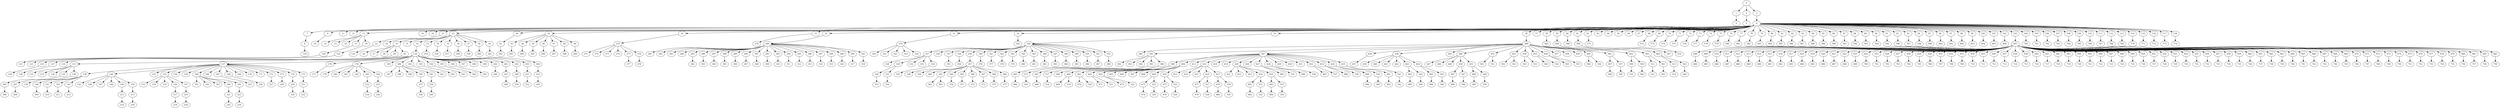 /* Created by igraph 0.9.0-207-g6aa0334b6 */
digraph {
  graph [
    name=main
  ];
  0 [
    id=0
    type=-4
    name=main
    saddr=4198944
    eaddr=4198979
  ];
  1 [
    id=1
    type=-5
    name=_gfortran_set_args
    saddr=4198948
    eaddr=4198948
  ];
  2 [
    id=2
    type=-5
    name=_gfortran_set_options
    saddr=4198963
    eaddr=4198963
  ];
  3 [
    id=3
    type=-5
    name=MAIN__
    saddr=4198968
    eaddr=4198968
  ];
  4 [
    id=4
    type=-4
    name=_gfortran_set_args
    saddr=4198592
    eaddr=4198592
  ];
  5 [
    id=5
    type=-4
    name=_gfortran_set_options
    saddr=4198576
    eaddr=4198576
  ];
  6 [
    id=6
    type=-4
    name=MAIN__
    saddr=4210320
    eaddr=4216624
  ];
  7 [
    id=7
    type=-1
    name=loop_1
    saddr=4210504
    eaddr=4210532
  ];
  8 [
    id=8
    type=-5
    name=timer_clear_
    saddr=4210519
    eaddr=4210519
  ];
  9 [
    id=9
    type=-1
    name=loop_2
    saddr=4210752
    eaddr=4211864
  ];
  10 [
    id=10
    type=-1
    name="loop_2.1"
    saddr=4211088
    eaddr=4211117
  ];
  11 [
    id=11
    type=-1
    name=loop_3
    saddr=4211268
    eaddr=4211283
  ];
  12 [
    id=12
    type=-1
    name=loop_4
    saddr=4211488
    eaddr=4211526
  ];
  13 [
    id=13
    type=-1
    name=loop_5
    saddr=4211600
    eaddr=4211849
  ];
  14 [
    id=14
    type=1
    name=mpi_irecv_
    saddr=4211649
    eaddr=4211649
  ];
  15 [
    id=15
    type=1
    name=mpi_send_
    saddr=4211699
    eaddr=4211699
  ];
  16 [
    id=16
    type=1
    name=mpi_wait_
    saddr=4211715
    eaddr=4211715
  ];
  17 [
    id=17
    type=-5
    name=timer_start_
    saddr=4211825
    eaddr=4211825
  ];
  18 [
    id=18
    type=-5
    name=timer_stop_
    saddr=4211847
    eaddr=4211847
  ];
  19 [
    id=19
    type=-1
    name=loop_6
    saddr=4212056
    eaddr=4212080
  ];
  20 [
    id=20
    type=-1
    name=loop_7
    saddr=4212141
    eaddr=4212159
  ];
  21 [
    id=21
    type=-1
    name=loop_8
    saddr=4212168
    eaddr=4212196
  ];
  22 [
    id=22
    type=-5
    name=timer_clear_
    saddr=4212183
    eaddr=4212183
  ];
  23 [
    id=23
    type=-1
    name=loop_9
    saddr=4212264
    eaddr=4214513
  ];
  24 [
    id=24
    type=-1
    name="loop_9.1"
    saddr=4212440
    eaddr=4212478
  ];
  25 [
    id=25
    type=-1
    name="loop_9.2"
    saddr=4212536
    eaddr=4212790
  ];
  26 [
    id=26
    type=1
    name=mpi_irecv_
    saddr=4212585
    eaddr=4212585
  ];
  27 [
    id=27
    type=1
    name=mpi_send_
    saddr=4212635
    eaddr=4212635
  ];
  28 [
    id=28
    type=1
    name=mpi_wait_
    saddr=4212651
    eaddr=4212651
  ];
  29 [
    id=29
    type=-5
    name=timer_start_
    saddr=4212761
    eaddr=4212761
  ];
  30 [
    id=30
    type=-5
    name=timer_stop_
    saddr=4212791
    eaddr=4212791
  ];
  31 [
    id=31
    type=-1
    name="loop_9.3"
    saddr=4213016
    eaddr=4213040
  ];
  32 [
    id=32
    type=-5
    name=conj_grad_
    saddr=4212371
    eaddr=4212371
  ];
  33 [
    id=33
    type=-5
    name=_gfortran_st_write
    saddr=4213826
    eaddr=4213826
  ];
  34 [
    id=34
    type=-5
    name=_gfortran_transfer_integer_write
    saddr=4213849
    eaddr=4213849
  ];
  35 [
    id=35
    type=-5
    name=_gfortran_transfer_real_write
    saddr=4213872
    eaddr=4213872
  ];
  36 [
    id=36
    type=-5
    name=_gfortran_transfer_real_write
    saddr=4213895
    eaddr=4213895
  ];
  37 [
    id=37
    type=-5
    name=_gfortran_st_write_done
    saddr=4213908
    eaddr=4213908
  ];
  38 [
    id=38
    type=-5
    name=_gfortran_st_write
    saddr=4214498
    eaddr=4214498
  ];
  39 [
    id=39
    type=-5
    name=_gfortran_st_write_done
    saddr=4214511
    eaddr=4214511
  ];
  40 [
    id=40
    type=-1
    name=loop_10
    saddr=4213220
    eaddr=4213260
  ];
  41 [
    id=41
    type=-5
    name=timer_read_
    saddr=4213238
    eaddr=4213238
  ];
  42 [
    id=42
    type=-1
    name=loop_11
    saddr=4214108
    eaddr=4214409
  ];
  43 [
    id=43
    type=-5
    name=_gfortran_st_write
    saddr=4214232
    eaddr=4214232
  ];
  44 [
    id=44
    type=-5
    name=_gfortran_transfer_integer_write
    saddr=4214255
    eaddr=4214255
  ];
  45 [
    id=45
    type=-5
    name=_gfortran_transfer_character_write
    saddr=4214286
    eaddr=4214286
  ];
  46 [
    id=46
    type=-5
    name=_gfortran_transfer_real_write
    saddr=4214317
    eaddr=4214317
  ];
  47 [
    id=47
    type=-5
    name=_gfortran_transfer_real_write
    saddr=4214348
    eaddr=4214348
  ];
  48 [
    id=48
    type=-5
    name=_gfortran_transfer_real_write
    saddr=4214379
    eaddr=4214379
  ];
  49 [
    id=49
    type=-5
    name=_gfortran_st_write_done
    saddr=4214392
    eaddr=4214392
  ];
  50 [
    id=50
    type=-5
    name=initialize_mpi_
    saddr=4210337
    eaddr=4210337
  ];
  51 [
    id=51
    type=-5
    name=_gfortran_system_clock_4
    saddr=4210351
    eaddr=4210351
  ];
  52 [
    id=52
    type=-5
    name=setup_proc_info_
    saddr=4210449
    eaddr=4210449
  ];
  53 [
    id=53
    type=-5
    name=setup_submatrix_info_
    saddr=4210494
    eaddr=4210494
  ];
  54 [
    id=54
    type=-5
    name=randlc_
    saddr=4210584
    eaddr=4210584
  ];
  55 [
    id=55
    type=-5
    name=makea_
    saddr=4210686
    eaddr=4210686
  ];
  56 [
    id=56
    type=-5
    name=conj_grad_
    saddr=4211415
    eaddr=4211415
  ];
  57 [
    id=57
    type=1
    name=mpi_barrier_
    saddr=4212214
    eaddr=4212214
  ];
  58 [
    id=58
    type=-5
    name=timer_clear_
    saddr=4212231
    eaddr=4212231
  ];
  59 [
    id=59
    type=-5
    name=timer_start_
    saddr=4212249
    eaddr=4212249
  ];
  60 [
    id=60
    type=-5
    name=pmu_output_
    saddr=4213103
    eaddr=4213103
  ];
  61 [
    id=61
    type=-5
    name=timer_stop_
    saddr=4213115
    eaddr=4213115
  ];
  62 [
    id=62
    type=-5
    name=timer_read_
    saddr=4213127
    eaddr=4213127
  ];
  63 [
    id=63
    type=1
    name=mpi_reduce_
    saddr=4213174
    eaddr=4213174
  ];
  64 [
    id=64
    type=1
    name=mpi_reduce_
    saddr=4213385
    eaddr=4213385
  ];
  65 [
    id=65
    type=1
    name=mpi_reduce_
    saddr=4213436
    eaddr=4213436
  ];
  66 [
    id=66
    type=1
    name=mpi_reduce_
    saddr=4213491
    eaddr=4213491
  ];
  67 [
    id=67
    type=1
    name=mpi_finalize_
    saddr=4213517
    eaddr=4213517
  ];
  68 [
    id=68
    type=-5
    name=_gfortran_system_clock_4
    saddr=4213534
    eaddr=4213534
  ];
  69 [
    id=69
    type=-5
    name=_gfortran_st_write
    saddr=4213635
    eaddr=4213635
  ];
  70 [
    id=70
    type=-5
    name=_gfortran_transfer_integer_write
    saddr=4213658
    eaddr=4213658
  ];
  71 [
    id=71
    type=-5
    name=_gfortran_transfer_integer_write
    saddr=4213681
    eaddr=4213681
  ];
  72 [
    id=72
    type=-5
    name=_gfortran_st_write_done
    saddr=4213694
    eaddr=4213694
  ];
  73 [
    id=73
    type=-5
    name=_gfortran_st_write
    saddr=4214062
    eaddr=4214062
  ];
  74 [
    id=74
    type=-5
    name=_gfortran_transfer_integer_write
    saddr=4214085
    eaddr=4214085
  ];
  75 [
    id=75
    type=-5
    name=_gfortran_st_write_done
    saddr=4214098
    eaddr=4214098
  ];
  76 [
    id=76
    type=-5
    name=_gfortran_st_write
    saddr=4214659
    eaddr=4214659
  ];
  77 [
    id=77
    type=-5
    name=_gfortran_st_write_done
    saddr=4214672
    eaddr=4214672
  ];
  78 [
    id=78
    type=-5
    name=_gfortran_st_write
    saddr=4214753
    eaddr=4214753
  ];
  79 [
    id=79
    type=-5
    name=_gfortran_transfer_integer_write
    saddr=4214776
    eaddr=4214776
  ];
  80 [
    id=80
    type=-5
    name=_gfortran_st_write_done
    saddr=4214789
    eaddr=4214789
  ];
  81 [
    id=81
    type=-5
    name=_gfortran_st_write
    saddr=4214870
    eaddr=4214870
  ];
  82 [
    id=82
    type=-5
    name=_gfortran_transfer_integer_write
    saddr=4214893
    eaddr=4214893
  ];
  83 [
    id=83
    type=-5
    name=_gfortran_st_write_done
    saddr=4214906
    eaddr=4214906
  ];
  84 [
    id=84
    type=-5
    name=_gfortran_st_write
    saddr=4214987
    eaddr=4214987
  ];
  85 [
    id=85
    type=-5
    name=_gfortran_transfer_integer_write
    saddr=4215010
    eaddr=4215010
  ];
  86 [
    id=86
    type=-5
    name=_gfortran_st_write_done
    saddr=4215023
    eaddr=4215023
  ];
  87 [
    id=87
    type=-5
    name=_gfortran_st_write
    saddr=4215104
    eaddr=4215104
  ];
  88 [
    id=88
    type=-5
    name=_gfortran_transfer_integer_write
    saddr=4215127
    eaddr=4215127
  ];
  89 [
    id=89
    type=-5
    name=_gfortran_st_write_done
    saddr=4215140
    eaddr=4215140
  ];
  90 [
    id=90
    type=-5
    name=_gfortran_st_write
    saddr=4215221
    eaddr=4215221
  ];
  91 [
    id=91
    type=-5
    name=_gfortran_transfer_real_write
    saddr=4215244
    eaddr=4215244
  ];
  92 [
    id=92
    type=-5
    name=_gfortran_st_write_done
    saddr=4215257
    eaddr=4215257
  ];
  93 [
    id=93
    type=-5
    name=_gfortran_st_write
    saddr=4215343
    eaddr=4215343
  ];
  94 [
    id=94
    type=-5
    name=_gfortran_st_write_done
    saddr=4215356
    eaddr=4215356
  ];
  95 [
    id=95
    type=-5
    name=_gfortran_st_write
    saddr=4215514
    eaddr=4215514
  ];
  96 [
    id=96
    type=-5
    name=_gfortran_st_write_done
    saddr=4215527
    eaddr=4215527
  ];
  97 [
    id=97
    type=-5
    name=_gfortran_st_write
    saddr=4215608
    eaddr=4215608
  ];
  98 [
    id=98
    type=-5
    name=_gfortran_transfer_real_write
    saddr=4215631
    eaddr=4215631
  ];
  99 [
    id=99
    type=-5
    name=_gfortran_st_write_done
    saddr=4215644
    eaddr=4215644
  ];
  100 [
    id=100
    type=-5
    name=_gfortran_st_write
    saddr=4215725
    eaddr=4215725
  ];
  101 [
    id=101
    type=-5
    name=_gfortran_transfer_real_write
    saddr=4215748
    eaddr=4215748
  ];
  102 [
    id=102
    type=-5
    name=_gfortran_st_write_done
    saddr=4215761
    eaddr=4215761
  ];
  103 [
    id=103
    type=-5
    name=print_results_
    saddr=4215953
    eaddr=4215953
  ];
  104 [
    id=104
    type=-5
    name=_gfortran_st_write
    saddr=4216054
    eaddr=4216054
  ];
  105 [
    id=105
    type=-5
    name=_gfortran_st_write_done
    saddr=4216067
    eaddr=4216067
  ];
  106 [
    id=106
    type=-5
    name=_gfortran_st_write
    saddr=4216148
    eaddr=4216148
  ];
  107 [
    id=107
    type=-5
    name=_gfortran_st_write_done
    saddr=4216161
    eaddr=4216161
  ];
  108 [
    id=108
    type=-5
    name=_gfortran_st_write
    saddr=4216242
    eaddr=4216242
  ];
  109 [
    id=109
    type=-5
    name=_gfortran_transfer_real_write
    saddr=4216265
    eaddr=4216265
  ];
  110 [
    id=110
    type=-5
    name=_gfortran_st_write_done
    saddr=4216278
    eaddr=4216278
  ];
  111 [
    id=111
    type=-5
    name=_gfortran_st_write
    saddr=4216372
    eaddr=4216372
  ];
  112 [
    id=112
    type=-5
    name=_gfortran_st_write_done
    saddr=4216385
    eaddr=4216385
  ];
  113 [
    id=113
    type=-5
    name=_gfortran_st_write
    saddr=4216466
    eaddr=4216466
  ];
  114 [
    id=114
    type=-5
    name=_gfortran_transfer_real_write
    saddr=4216489
    eaddr=4216489
  ];
  115 [
    id=115
    type=-5
    name=_gfortran_st_write_done
    saddr=4216502
    eaddr=4216502
  ];
  116 [
    id=116
    type=-5
    name=_gfortran_st_write
    saddr=4216583
    eaddr=4216583
  ];
  117 [
    id=117
    type=-5
    name=_gfortran_transfer_real_write
    saddr=4216606
    eaddr=4216606
  ];
  118 [
    id=118
    type=-5
    name=_gfortran_st_write_done
    saddr=4216619
    eaddr=4216619
  ];
  119 [
    id=119
    type=-4
    name=timer_clear_
    saddr=4219360
    eaddr=4219375
  ];
  120 [
    id=120
    type=-4
    name=timer_start_
    saddr=4219376
    eaddr=4219401
  ];
  121 [
    id=121
    type=1
    name=mpi_wtime_
    saddr=4219382
    eaddr=4219382
  ];
  122 [
    id=122
    type=-4
    name=timer_stop_
    saddr=4219408
    eaddr=4219454
  ];
  123 [
    id=123
    type=1
    name=mpi_wtime_
    saddr=4219414
    eaddr=4219414
  ];
  124 [
    id=124
    type=-4
    name=timer_clear_
    saddr=4219360
    eaddr=4219375
  ];
  125 [
    id=125
    type=-4
    name=timer_start_
    saddr=4219376
    eaddr=4219401
  ];
  126 [
    id=126
    type=1
    name=mpi_wtime_
    saddr=4219382
    eaddr=4219382
  ];
  127 [
    id=127
    type=-4
    name=timer_stop_
    saddr=4219408
    eaddr=4219454
  ];
  128 [
    id=128
    type=1
    name=mpi_wtime_
    saddr=4219414
    eaddr=4219414
  ];
  129 [
    id=129
    type=-4
    name=conj_grad_
    saddr=4199248
    eaddr=4204600
  ];
  130 [
    id=130
    type=-1
    name=loop_1
    saddr=4199480
    eaddr=4199501
  ];
  131 [
    id=131
    type=-1
    name=loop_2
    saddr=4199608
    eaddr=4199821
  ];
  132 [
    id=132
    type=1
    name=mpi_irecv_
    saddr=4199651
    eaddr=4199651
  ];
  133 [
    id=133
    type=1
    name=mpi_send_
    saddr=4199699
    eaddr=4199699
  ];
  134 [
    id=134
    type=1
    name=mpi_wait_
    saddr=4199715
    eaddr=4199715
  ];
  135 [
    id=135
    type=-5
    name=timer_start_
    saddr=4199801
    eaddr=4199801
  ];
  136 [
    id=136
    type=-5
    name=timer_stop_
    saddr=4199822
    eaddr=4199822
  ];
  137 [
    id=137
    type=-1
    name=loop_3
    saddr=4199888
    eaddr=4204597
  ];
  138 [
    id=138
    type=-1
    name="loop_3.1"
    saddr=4199960
    eaddr=4200243
  ];
  139 [
    id=139
    type=-1
    name="loop_3.1.1"
    saddr=4200016
    eaddr=4200047
  ];
  140 [
    id=140
    type=-5
    name=_gfortran_st_write
    saddr=4200144
    eaddr=4200144
  ];
  141 [
    id=141
    type=-5
    name=_gfortran_transfer_integer_write
    saddr=4200169
    eaddr=4200169
  ];
  142 [
    id=142
    type=-5
    name=_gfortran_transfer_integer_write
    saddr=4200209
    eaddr=4200209
  ];
  143 [
    id=143
    type=-5
    name=_gfortran_st_write_done
    saddr=4200222
    eaddr=4200222
  ];
  144 [
    id=144
    type=-1
    name="loop_3.2"
    saddr=4200344
    eaddr=4201521
  ];
  145 [
    id=145
    type=-1
    name="loop_3.2.1"
    saddr=4200691
    eaddr=4200719
  ];
  146 [
    id=146
    type=1
    name=mpi_irecv_
    saddr=4200428
    eaddr=4200428
  ];
  147 [
    id=147
    type=1
    name=mpi_send_
    saddr=4200507
    eaddr=4200507
  ];
  148 [
    id=148
    type=1
    name=mpi_wait_
    saddr=4200525
    eaddr=4200525
  ];
  149 [
    id=149
    type=-5
    name=timer_start_
    saddr=4201495
    eaddr=4201495
  ];
  150 [
    id=150
    type=-5
    name=timer_stop_
    saddr=4201519
    eaddr=4201519
  ];
  151 [
    id=151
    type=-1
    name="loop_3.3"
    saddr=4201088
    eaddr=4201113
  ];
  152 [
    id=152
    type=-1
    name="loop_3.4"
    saddr=4201200
    eaddr=4201473
  ];
  153 [
    id=153
    type=1
    name=mpi_irecv_
    saddr=4201248
    eaddr=4201248
  ];
  154 [
    id=154
    type=1
    name=mpi_send_
    saddr=4201299
    eaddr=4201299
  ];
  155 [
    id=155
    type=1
    name=mpi_wait_
    saddr=4201315
    eaddr=4201315
  ];
  156 [
    id=156
    type=-5
    name=timer_start_
    saddr=4201406
    eaddr=4201406
  ];
  157 [
    id=157
    type=-5
    name=timer_stop_
    saddr=4201471
    eaddr=4201471
  ];
  158 [
    id=158
    type=-1
    name="loop_3.5"
    saddr=4201888
    eaddr=4201944
  ];
  159 [
    id=159
    type=-1
    name="loop_3.6"
    saddr=4202056
    eaddr=4202077
  ];
  160 [
    id=160
    type=-1
    name="loop_3.7"
    saddr=4202176
    eaddr=4202398
  ];
  161 [
    id=161
    type=1
    name=mpi_irecv_
    saddr=4202224
    eaddr=4202224
  ];
  162 [
    id=162
    type=1
    name=mpi_send_
    saddr=4202275
    eaddr=4202275
  ];
  163 [
    id=163
    type=1
    name=mpi_wait_
    saddr=4202291
    eaddr=4202291
  ];
  164 [
    id=164
    type=-5
    name=timer_start_
    saddr=4202374
    eaddr=4202374
  ];
  165 [
    id=165
    type=-5
    name=timer_stop_
    saddr=4202399
    eaddr=4202399
  ];
  166 [
    id=166
    type=-1
    name="loop_3.8"
    saddr=4202637
    eaddr=4202671
  ];
  167 [
    id=167
    type=-5
    name=pmu_start_
    saddr=4199898
    eaddr=4199898
  ];
  168 [
    id=168
    type=-5
    name=pmu_end_
    saddr=4200264
    eaddr=4200264
  ];
  169 [
    id=169
    type=1
    name=mpi_irecv_
    saddr=4200868
    eaddr=4200868
  ];
  170 [
    id=170
    type=1
    name=mpi_send_
    saddr=4200926
    eaddr=4200926
  ];
  171 [
    id=171
    type=1
    name=mpi_wait_
    saddr=4200942
    eaddr=4200942
  ];
  172 [
    id=172
    type=-5
    name=memset
    saddr=4201042
    eaddr=4201042
  ];
  173 [
    id=173
    type=-5
    name=memcpy
    saddr=4204033
    eaddr=4204033
  ];
  174 [
    id=174
    type=-5
    name=timer_stop_
    saddr=4204266
    eaddr=4204266
  ];
  175 [
    id=175
    type=-5
    name=timer_start_
    saddr=4204283
    eaddr=4204283
  ];
  176 [
    id=176
    type=-1
    name=loop_4
    saddr=4202784
    eaddr=4202871
  ];
  177 [
    id=177
    type=-1
    name="loop_4.1"
    saddr=4202824
    eaddr=4202856
  ];
  178 [
    id=178
    type=-1
    name=loop_5
    saddr=4202968
    eaddr=4204114
  ];
  179 [
    id=179
    type=-1
    name="loop_5.1"
    saddr=4203323
    eaddr=4203352
  ];
  180 [
    id=180
    type=1
    name=mpi_irecv_
    saddr=4203051
    eaddr=4203051
  ];
  181 [
    id=181
    type=1
    name=mpi_send_
    saddr=4203125
    eaddr=4203125
  ];
  182 [
    id=182
    type=1
    name=mpi_wait_
    saddr=4203143
    eaddr=4203143
  ];
  183 [
    id=183
    type=-5
    name=timer_start_
    saddr=4204084
    eaddr=4204084
  ];
  184 [
    id=184
    type=-5
    name=timer_stop_
    saddr=4204106
    eaddr=4204106
  ];
  185 [
    id=185
    type=-1
    name=loop_6
    saddr=4203656
    eaddr=4203687
  ];
  186 [
    id=186
    type=-1
    name=loop_7
    saddr=4203784
    eaddr=4204457
  ];
  187 [
    id=187
    type=1
    name=mpi_irecv_
    saddr=4203825
    eaddr=4203825
  ];
  188 [
    id=188
    type=1
    name=mpi_send_
    saddr=4203873
    eaddr=4203873
  ];
  189 [
    id=189
    type=1
    name=mpi_wait_
    saddr=4203891
    eaddr=4203891
  ];
  190 [
    id=190
    type=-5
    name=timer_start_
    saddr=4203974
    eaddr=4203974
  ];
  191 [
    id=191
    type=-5
    name=timer_stop_
    saddr=4204449
    eaddr=4204449
  ];
  192 [
    id=192
    type=-5
    name=memset
    saddr=4199357
    eaddr=4199357
  ];
  193 [
    id=193
    type=-5
    name=memset
    saddr=4199372
    eaddr=4199372
  ];
  194 [
    id=194
    type=-5
    name=memcpy
    saddr=4199396
    eaddr=4199396
  ];
  195 [
    id=195
    type=-5
    name=memcpy
    saddr=4199410
    eaddr=4199410
  ];
  196 [
    id=196
    type=-5
    name=memset
    saddr=4199428
    eaddr=4199428
  ];
  197 [
    id=197
    type=1
    name=mpi_irecv_
    saddr=4203490
    eaddr=4203490
  ];
  198 [
    id=198
    type=1
    name=mpi_send_
    saddr=4203548
    eaddr=4203548
  ];
  199 [
    id=199
    type=1
    name=mpi_wait_
    saddr=4203572
    eaddr=4203572
  ];
  200 [
    id=200
    type=-5
    name=memcpy
    saddr=4204334
    eaddr=4204334
  ];
  201 [
    id=201
    type=-5
    name=timer_stop_
    saddr=4204419
    eaddr=4204419
  ];
  202 [
    id=202
    type=-5
    name=timer_start_
    saddr=4204490
    eaddr=4204490
  ];
  203 [
    id=203
    type=-5
    name=timer_start_
    saddr=4204518
    eaddr=4204518
  ];
  204 [
    id=204
    type=-5
    name=timer_stop_
    saddr=4204535
    eaddr=4204535
  ];
  205 [
    id=205
    type=-4
    name=timer_start_
    saddr=4219376
    eaddr=4219401
  ];
  206 [
    id=206
    type=1
    name=mpi_wtime_
    saddr=4219382
    eaddr=4219382
  ];
  207 [
    id=207
    type=-4
    name=timer_stop_
    saddr=4219408
    eaddr=4219454
  ];
  208 [
    id=208
    type=1
    name=mpi_wtime_
    saddr=4219414
    eaddr=4219414
  ];
  209 [
    id=209
    type=-4
    name=_gfortran_st_write
    saddr=4198784
    eaddr=4198784
  ];
  210 [
    id=210
    type=-4
    name=_gfortran_transfer_integer_write
    saddr=4198768
    eaddr=4198768
  ];
  211 [
    id=211
    type=-4
    name=_gfortran_transfer_integer_write
    saddr=4198768
    eaddr=4198768
  ];
  212 [
    id=212
    type=-4
    name=_gfortran_st_write_done
    saddr=4198480
    eaddr=4198480
  ];
  213 [
    id=213
    type=-4
    name=timer_start_
    saddr=4219376
    eaddr=4219401
  ];
  214 [
    id=214
    type=1
    name=mpi_wtime_
    saddr=4219382
    eaddr=4219382
  ];
  215 [
    id=215
    type=-4
    name=timer_stop_
    saddr=4219408
    eaddr=4219454
  ];
  216 [
    id=216
    type=1
    name=mpi_wtime_
    saddr=4219414
    eaddr=4219414
  ];
  217 [
    id=217
    type=-4
    name=timer_start_
    saddr=4219376
    eaddr=4219401
  ];
  218 [
    id=218
    type=1
    name=mpi_wtime_
    saddr=4219382
    eaddr=4219382
  ];
  219 [
    id=219
    type=-4
    name=timer_stop_
    saddr=4219408
    eaddr=4219454
  ];
  220 [
    id=220
    type=1
    name=mpi_wtime_
    saddr=4219414
    eaddr=4219414
  ];
  221 [
    id=221
    type=-4
    name=timer_start_
    saddr=4219376
    eaddr=4219401
  ];
  222 [
    id=222
    type=1
    name=mpi_wtime_
    saddr=4219382
    eaddr=4219382
  ];
  223 [
    id=223
    type=-4
    name=timer_stop_
    saddr=4219408
    eaddr=4219454
  ];
  224 [
    id=224
    type=1
    name=mpi_wtime_
    saddr=4219414
    eaddr=4219414
  ];
  225 [
    id=225
    type=-4
    name=pmu_start_
    saddr=4198672
    eaddr=4198672
  ];
  226 [
    id=226
    type=-4
    name=pmu_end_
    saddr=4198800
    eaddr=4198800
  ];
  227 [
    id=227
    type=-4
    name=memset
    saddr=4198448
    eaddr=4198448
  ];
  228 [
    id=228
    type=-4
    name=memcpy
    saddr=4198896
    eaddr=4198896
  ];
  229 [
    id=229
    type=-4
    name=timer_stop_
    saddr=4219408
    eaddr=4219454
  ];
  230 [
    id=230
    type=1
    name=mpi_wtime_
    saddr=4219414
    eaddr=4219414
  ];
  231 [
    id=231
    type=-4
    name=timer_start_
    saddr=4219376
    eaddr=4219401
  ];
  232 [
    id=232
    type=1
    name=mpi_wtime_
    saddr=4219382
    eaddr=4219382
  ];
  233 [
    id=233
    type=-4
    name=timer_start_
    saddr=4219376
    eaddr=4219401
  ];
  234 [
    id=234
    type=1
    name=mpi_wtime_
    saddr=4219382
    eaddr=4219382
  ];
  235 [
    id=235
    type=-4
    name=timer_stop_
    saddr=4219408
    eaddr=4219454
  ];
  236 [
    id=236
    type=1
    name=mpi_wtime_
    saddr=4219414
    eaddr=4219414
  ];
  237 [
    id=237
    type=-4
    name=timer_start_
    saddr=4219376
    eaddr=4219401
  ];
  238 [
    id=238
    type=1
    name=mpi_wtime_
    saddr=4219382
    eaddr=4219382
  ];
  239 [
    id=239
    type=-4
    name=timer_stop_
    saddr=4219408
    eaddr=4219454
  ];
  240 [
    id=240
    type=1
    name=mpi_wtime_
    saddr=4219414
    eaddr=4219414
  ];
  241 [
    id=241
    type=-4
    name=memset
    saddr=4198448
    eaddr=4198448
  ];
  242 [
    id=242
    type=-4
    name=memset
    saddr=4198448
    eaddr=4198448
  ];
  243 [
    id=243
    type=-4
    name=memcpy
    saddr=4198896
    eaddr=4198896
  ];
  244 [
    id=244
    type=-4
    name=memcpy
    saddr=4198896
    eaddr=4198896
  ];
  245 [
    id=245
    type=-4
    name=memset
    saddr=4198448
    eaddr=4198448
  ];
  246 [
    id=246
    type=-4
    name=memcpy
    saddr=4198896
    eaddr=4198896
  ];
  247 [
    id=247
    type=-4
    name=timer_stop_
    saddr=4219408
    eaddr=4219454
  ];
  248 [
    id=248
    type=1
    name=mpi_wtime_
    saddr=4219414
    eaddr=4219414
  ];
  249 [
    id=249
    type=-4
    name=timer_start_
    saddr=4219376
    eaddr=4219401
  ];
  250 [
    id=250
    type=1
    name=mpi_wtime_
    saddr=4219382
    eaddr=4219382
  ];
  251 [
    id=251
    type=-4
    name=timer_start_
    saddr=4219376
    eaddr=4219401
  ];
  252 [
    id=252
    type=1
    name=mpi_wtime_
    saddr=4219382
    eaddr=4219382
  ];
  253 [
    id=253
    type=-4
    name=timer_stop_
    saddr=4219408
    eaddr=4219454
  ];
  254 [
    id=254
    type=1
    name=mpi_wtime_
    saddr=4219414
    eaddr=4219414
  ];
  255 [
    id=255
    type=-4
    name=_gfortran_st_write
    saddr=4198784
    eaddr=4198784
  ];
  256 [
    id=256
    type=-4
    name=_gfortran_transfer_integer_write
    saddr=4198768
    eaddr=4198768
  ];
  257 [
    id=257
    type=-4
    name=_gfortran_transfer_real_write
    saddr=4198720
    eaddr=4198720
  ];
  258 [
    id=258
    type=-4
    name=_gfortran_transfer_real_write
    saddr=4198720
    eaddr=4198720
  ];
  259 [
    id=259
    type=-4
    name=_gfortran_st_write_done
    saddr=4198480
    eaddr=4198480
  ];
  260 [
    id=260
    type=-4
    name=_gfortran_st_write
    saddr=4198784
    eaddr=4198784
  ];
  261 [
    id=261
    type=-4
    name=_gfortran_st_write_done
    saddr=4198480
    eaddr=4198480
  ];
  262 [
    id=262
    type=-4
    name=timer_read_
    saddr=4219456
    eaddr=4219468
  ];
  263 [
    id=263
    type=-4
    name=_gfortran_st_write
    saddr=4198784
    eaddr=4198784
  ];
  264 [
    id=264
    type=-4
    name=_gfortran_transfer_integer_write
    saddr=4198768
    eaddr=4198768
  ];
  265 [
    id=265
    type=-4
    name=_gfortran_transfer_character_write
    saddr=4198416
    eaddr=4198416
  ];
  266 [
    id=266
    type=-4
    name=_gfortran_transfer_real_write
    saddr=4198720
    eaddr=4198720
  ];
  267 [
    id=267
    type=-4
    name=_gfortran_transfer_real_write
    saddr=4198720
    eaddr=4198720
  ];
  268 [
    id=268
    type=-4
    name=_gfortran_transfer_real_write
    saddr=4198720
    eaddr=4198720
  ];
  269 [
    id=269
    type=-4
    name=_gfortran_st_write_done
    saddr=4198480
    eaddr=4198480
  ];
  270 [
    id=270
    type=-4
    name=initialize_mpi_
    saddr=4210016
    eaddr=4210314
  ];
  271 [
    id=271
    type=1
    name=mpi_init_
    saddr=4210030
    eaddr=4210030
  ];
  272 [
    id=272
    type=1
    name=mpi_comm_rank_
    saddr=4210052
    eaddr=4210052
  ];
  273 [
    id=273
    type=1
    name=mpi_comm_size_
    saddr=4210074
    eaddr=4210074
  ];
  274 [
    id=274
    type=1
    name=mpi_bcast_
    saddr=4210130
    eaddr=4210130
  ];
  275 [
    id=275
    type=-5
    name=_gfortran_st_open
    saddr=4210234
    eaddr=4210234
  ];
  276 [
    id=276
    type=-5
    name=_gfortran_st_close
    saddr=4210309
    eaddr=4210309
  ];
  277 [
    id=277
    type=-4
    name=_gfortran_st_open
    saddr=4198464
    eaddr=4198464
  ];
  278 [
    id=278
    type=-4
    name=_gfortran_st_close
    saddr=4198640
    eaddr=4198640
  ];
  279 [
    id=279
    type=-4
    name=_gfortran_system_clock_4
    saddr=4198624
    eaddr=4198624
  ];
  280 [
    id=280
    type=-4
    name=setup_proc_info_
    saddr=4209344
    eaddr=4209997
  ];
  281 [
    id=281
    type=-1
    name=loop_1
    saddr=4209384
    eaddr=4209411
  ];
  282 [
    id=282
    type=-1
    name=loop_2
    saddr=4209432
    eaddr=4209463
  ];
  283 [
    id=283
    type=-1
    name=loop_3
    saddr=4209468
    eaddr=4209495
  ];
  284 [
    id=284
    type=1
    name=mpi_finalize_
    saddr=4209556
    eaddr=4209556
  ];
  285 [
    id=285
    type=-5
    name=_gfortran_stop_string
    saddr=4209565
    eaddr=4209565
  ];
  286 [
    id=286
    type=-5
    name=_gfortran_st_write
    saddr=4209605
    eaddr=4209605
  ];
  287 [
    id=287
    type=-5
    name=_gfortran_transfer_character_write
    saddr=4209623
    eaddr=4209623
  ];
  288 [
    id=288
    type=-5
    name=_gfortran_transfer_integer_write
    saddr=4209641
    eaddr=4209641
  ];
  289 [
    id=289
    type=-5
    name=_gfortran_transfer_character_write
    saddr=4209659
    eaddr=4209659
  ];
  290 [
    id=290
    type=-5
    name=_gfortran_st_write_done
    saddr=4209667
    eaddr=4209667
  ];
  291 [
    id=291
    type=-5
    name=_gfortran_st_write
    saddr=4209733
    eaddr=4209733
  ];
  292 [
    id=292
    type=-5
    name=_gfortran_transfer_character_write
    saddr=4209751
    eaddr=4209751
  ];
  293 [
    id=293
    type=-5
    name=_gfortran_transfer_integer_write
    saddr=4209767
    eaddr=4209767
  ];
  294 [
    id=294
    type=-5
    name=_gfortran_transfer_character_write
    saddr=4209785
    eaddr=4209785
  ];
  295 [
    id=295
    type=-5
    name=_gfortran_st_write_done
    saddr=4209793
    eaddr=4209793
  ];
  296 [
    id=296
    type=-5
    name=_gfortran_st_write
    saddr=4209879
    eaddr=4209879
  ];
  297 [
    id=297
    type=-5
    name=_gfortran_transfer_integer_write
    saddr=4209897
    eaddr=4209897
  ];
  298 [
    id=298
    type=-5
    name=_gfortran_transfer_integer_write
    saddr=4209913
    eaddr=4209913
  ];
  299 [
    id=299
    type=-5
    name=_gfortran_st_write_done
    saddr=4209921
    eaddr=4209921
  ];
  300 [
    id=300
    type=-5
    name=_gfortran_st_write
    saddr=4209966
    eaddr=4209966
  ];
  301 [
    id=301
    type=-5
    name=_gfortran_transfer_character_write
    saddr=4209984
    eaddr=4209984
  ];
  302 [
    id=302
    type=-4
    name=_gfortran_stop_string
    saddr=4198560
    eaddr=4198560
  ];
  303 [
    id=303
    type=-4
    name=_gfortran_st_write
    saddr=4198784
    eaddr=4198784
  ];
  304 [
    id=304
    type=-4
    name=_gfortran_transfer_character_write
    saddr=4198416
    eaddr=4198416
  ];
  305 [
    id=305
    type=-4
    name=_gfortran_transfer_integer_write
    saddr=4198768
    eaddr=4198768
  ];
  306 [
    id=306
    type=-4
    name=_gfortran_transfer_character_write
    saddr=4198416
    eaddr=4198416
  ];
  307 [
    id=307
    type=-4
    name=_gfortran_st_write_done
    saddr=4198480
    eaddr=4198480
  ];
  308 [
    id=308
    type=-4
    name=_gfortran_st_write
    saddr=4198784
    eaddr=4198784
  ];
  309 [
    id=309
    type=-4
    name=_gfortran_transfer_character_write
    saddr=4198416
    eaddr=4198416
  ];
  310 [
    id=310
    type=-4
    name=_gfortran_transfer_integer_write
    saddr=4198768
    eaddr=4198768
  ];
  311 [
    id=311
    type=-4
    name=_gfortran_transfer_character_write
    saddr=4198416
    eaddr=4198416
  ];
  312 [
    id=312
    type=-4
    name=_gfortran_st_write_done
    saddr=4198480
    eaddr=4198480
  ];
  313 [
    id=313
    type=-4
    name=_gfortran_st_write
    saddr=4198784
    eaddr=4198784
  ];
  314 [
    id=314
    type=-4
    name=_gfortran_transfer_integer_write
    saddr=4198768
    eaddr=4198768
  ];
  315 [
    id=315
    type=-4
    name=_gfortran_transfer_integer_write
    saddr=4198768
    eaddr=4198768
  ];
  316 [
    id=316
    type=-4
    name=_gfortran_st_write_done
    saddr=4198480
    eaddr=4198480
  ];
  317 [
    id=317
    type=-4
    name=_gfortran_st_write
    saddr=4198784
    eaddr=4198784
  ];
  318 [
    id=318
    type=-4
    name=_gfortran_transfer_character_write
    saddr=4198416
    eaddr=4198416
  ];
  319 [
    id=319
    type=-4
    name=setup_submatrix_info_
    saddr=4207600
    eaddr=4209333
  ];
  320 [
    id=320
    type=-1
    name=loop_1
    saddr=4207968
    eaddr=4207982
  ];
  321 [
    id=321
    type=-1
    name=loop_2
    saddr=4208024
    eaddr=4208077
  ];
  322 [
    id=322
    type=-1
    name=loop_3
    saddr=4208184
    eaddr=4208246
  ];
  323 [
    id=323
    type=-1
    name=loop_4
    saddr=4208999
    eaddr=4209031
  ];
  324 [
    id=324
    type=-1
    name=loop_5
    saddr=4209272
    eaddr=4209320
  ];
  325 [
    id=325
    type=-4
    name=randlc_
    saddr=4219184
    eaddr=4219232
  ];
  326 [
    id=326
    type=-4
    name=makea_
    saddr=4205600
    eaddr=4207167
  ];
  327 [
    id=327
    type=-1
    name=loop_1
    saddr=4205800
    eaddr=4207155
  ];
  328 [
    id=328
    type=-1
    name="loop_1.1"
    saddr=4205832
    eaddr=4205838
  ];
  329 [
    id=329
    type=-1
    name="loop_1.2"
    saddr=4205888
    eaddr=4206021
  ];
  330 [
    id=330
    type=-5
    name=randlc_
    saddr=4205908
    eaddr=4205908
  ];
  331 [
    id=331
    type=-5
    name=randlc_
    saddr=4205931
    eaddr=4205931
  ];
  332 [
    id=332
    type=-1
    name="loop_1.3"
    saddr=4206064
    eaddr=4206085
  ];
  333 [
    id=333
    type=-1
    name="loop_1.4"
    saddr=4206104
    eaddr=4206145
  ];
  334 [
    id=334
    type=-1
    name="loop_1.5"
    saddr=4206216
    eaddr=4206357
  ];
  335 [
    id=335
    type=-1
    name="loop_1.5.1"
    saddr=4206272
    eaddr=4206342
  ];
  336 [
    id=336
    type=-1
    name=loop_2
    saddr=4206568
    eaddr=4206668
  ];
  337 [
    id=337
    type=-5
    name=pow
    saddr=4205701
    eaddr=4205701
  ];
  338 [
    id=338
    type=-5
    name=memset
    saddr=4205767
    eaddr=4205767
  ];
  339 [
    id=339
    type=-5
    name=sparse_
    saddr=4206791
    eaddr=4206791
  ];
  340 [
    id=340
    type=-5
    name=_gfortran_st_write
    saddr=4206876
    eaddr=4206876
  ];
  341 [
    id=341
    type=-5
    name=_gfortran_transfer_character_write
    saddr=4206896
    eaddr=4206896
  ];
  342 [
    id=342
    type=-5
    name=_gfortran_st_write_done
    saddr=4206906
    eaddr=4206906
  ];
  343 [
    id=343
    type=-5
    name=_gfortran_st_write
    saddr=4206952
    eaddr=4206952
  ];
  344 [
    id=344
    type=-5
    name=_gfortran_transfer_character_write
    saddr=4206972
    eaddr=4206972
  ];
  345 [
    id=345
    type=-5
    name=_gfortran_transfer_integer_write
    saddr=4206992
    eaddr=4206992
  ];
  346 [
    id=346
    type=-5
    name=_gfortran_transfer_integer_write
    saddr=4207012
    eaddr=4207012
  ];
  347 [
    id=347
    type=-5
    name=_gfortran_st_write_done
    saddr=4207022
    eaddr=4207022
  ];
  348 [
    id=348
    type=-5
    name=_gfortran_st_write
    saddr=4207068
    eaddr=4207068
  ];
  349 [
    id=349
    type=-5
    name=_gfortran_transfer_character_write
    saddr=4207088
    eaddr=4207088
  ];
  350 [
    id=350
    type=-5
    name=_gfortran_transfer_integer_write
    saddr=4207108
    eaddr=4207108
  ];
  351 [
    id=351
    type=-5
    name=_gfortran_st_write_done
    saddr=4207118
    eaddr=4207118
  ];
  352 [
    id=352
    type=-5
    name=_gfortran_stop_string
    saddr=4207127
    eaddr=4207127
  ];
  353 [
    id=353
    type=-4
    name=randlc_
    saddr=4219184
    eaddr=4219232
  ];
  354 [
    id=354
    type=-4
    name=randlc_
    saddr=4219184
    eaddr=4219232
  ];
  355 [
    id=355
    type=-4
    name=pow
    saddr=4198656
    eaddr=4198656
  ];
  356 [
    id=356
    type=-4
    name=memset
    saddr=4198448
    eaddr=4198448
  ];
  357 [
    id=357
    type=-4
    name=sparse_
    saddr=4204608
    eaddr=4205580
  ];
  358 [
    id=358
    type=-1
    name=loop_1
    saddr=4204848
    eaddr=4204869
  ];
  359 [
    id=359
    type=-1
    name=loop_2
    saddr=4204920
    eaddr=4204934
  ];
  360 [
    id=360
    type=-1
    name=loop_3
    saddr=4204960
    eaddr=4205017
  ];
  361 [
    id=361
    type=-1
    name=loop_4
    saddr=4205192
    eaddr=4205461
  ];
  362 [
    id=362
    type=-1
    name="loop_4.1"
    saddr=4205240
    eaddr=4205324
  ];
  363 [
    id=363
    type=-1
    name="loop_4.2"
    saddr=4205352
    eaddr=4205421
  ];
  364 [
    id=364
    type=-5
    name=memset
    saddr=4204763
    eaddr=4204763
  ];
  365 [
    id=365
    type=-5
    name=memset
    saddr=4204781
    eaddr=4204781
  ];
  366 [
    id=366
    type=-5
    name=memmove
    saddr=4205092
    eaddr=4205092
  ];
  367 [
    id=367
    type=-5
    name=memset
    saddr=4205134
    eaddr=4205134
  ];
  368 [
    id=368
    type=-5
    name=memset
    saddr=4205152
    eaddr=4205152
  ];
  369 [
    id=369
    type=-5
    name=memset
    saddr=4205524
    eaddr=4205524
  ];
  370 [
    id=370
    type=-4
    name=memset
    saddr=4198448
    eaddr=4198448
  ];
  371 [
    id=371
    type=-4
    name=memset
    saddr=4198448
    eaddr=4198448
  ];
  372 [
    id=372
    type=-4
    name=memmove
    saddr=4198736
    eaddr=4198736
  ];
  373 [
    id=373
    type=-4
    name=memset
    saddr=4198448
    eaddr=4198448
  ];
  374 [
    id=374
    type=-4
    name=memset
    saddr=4198448
    eaddr=4198448
  ];
  375 [
    id=375
    type=-4
    name=memset
    saddr=4198448
    eaddr=4198448
  ];
  376 [
    id=376
    type=-4
    name=_gfortran_st_write
    saddr=4198784
    eaddr=4198784
  ];
  377 [
    id=377
    type=-4
    name=_gfortran_transfer_character_write
    saddr=4198416
    eaddr=4198416
  ];
  378 [
    id=378
    type=-4
    name=_gfortran_st_write_done
    saddr=4198480
    eaddr=4198480
  ];
  379 [
    id=379
    type=-4
    name=_gfortran_st_write
    saddr=4198784
    eaddr=4198784
  ];
  380 [
    id=380
    type=-4
    name=_gfortran_transfer_character_write
    saddr=4198416
    eaddr=4198416
  ];
  381 [
    id=381
    type=-4
    name=_gfortran_transfer_integer_write
    saddr=4198768
    eaddr=4198768
  ];
  382 [
    id=382
    type=-4
    name=_gfortran_transfer_integer_write
    saddr=4198768
    eaddr=4198768
  ];
  383 [
    id=383
    type=-4
    name=_gfortran_st_write_done
    saddr=4198480
    eaddr=4198480
  ];
  384 [
    id=384
    type=-4
    name=_gfortran_st_write
    saddr=4198784
    eaddr=4198784
  ];
  385 [
    id=385
    type=-4
    name=_gfortran_transfer_character_write
    saddr=4198416
    eaddr=4198416
  ];
  386 [
    id=386
    type=-4
    name=_gfortran_transfer_integer_write
    saddr=4198768
    eaddr=4198768
  ];
  387 [
    id=387
    type=-4
    name=_gfortran_st_write_done
    saddr=4198480
    eaddr=4198480
  ];
  388 [
    id=388
    type=-4
    name=_gfortran_stop_string
    saddr=4198560
    eaddr=4198560
  ];
  389 [
    id=389
    type=-4
    name=conj_grad_
    saddr=4199248
    eaddr=4204600
  ];
  390 [
    id=390
    type=-1
    name=loop_1
    saddr=4199480
    eaddr=4199501
  ];
  391 [
    id=391
    type=-1
    name=loop_2
    saddr=4199608
    eaddr=4199821
  ];
  392 [
    id=392
    type=1
    name=mpi_irecv_
    saddr=4199651
    eaddr=4199651
  ];
  393 [
    id=393
    type=1
    name=mpi_send_
    saddr=4199699
    eaddr=4199699
  ];
  394 [
    id=394
    type=1
    name=mpi_wait_
    saddr=4199715
    eaddr=4199715
  ];
  395 [
    id=395
    type=-5
    name=timer_start_
    saddr=4199801
    eaddr=4199801
  ];
  396 [
    id=396
    type=-5
    name=timer_stop_
    saddr=4199822
    eaddr=4199822
  ];
  397 [
    id=397
    type=-1
    name=loop_3
    saddr=4199888
    eaddr=4204597
  ];
  398 [
    id=398
    type=-1
    name="loop_3.1"
    saddr=4199960
    eaddr=4200243
  ];
  399 [
    id=399
    type=-1
    name="loop_3.1.1"
    saddr=4200016
    eaddr=4200047
  ];
  400 [
    id=400
    type=-5
    name=_gfortran_st_write
    saddr=4200144
    eaddr=4200144
  ];
  401 [
    id=401
    type=-5
    name=_gfortran_transfer_integer_write
    saddr=4200169
    eaddr=4200169
  ];
  402 [
    id=402
    type=-5
    name=_gfortran_transfer_integer_write
    saddr=4200209
    eaddr=4200209
  ];
  403 [
    id=403
    type=-5
    name=_gfortran_st_write_done
    saddr=4200222
    eaddr=4200222
  ];
  404 [
    id=404
    type=-1
    name="loop_3.2"
    saddr=4200344
    eaddr=4201521
  ];
  405 [
    id=405
    type=-1
    name="loop_3.2.1"
    saddr=4200691
    eaddr=4200719
  ];
  406 [
    id=406
    type=1
    name=mpi_irecv_
    saddr=4200428
    eaddr=4200428
  ];
  407 [
    id=407
    type=1
    name=mpi_send_
    saddr=4200507
    eaddr=4200507
  ];
  408 [
    id=408
    type=1
    name=mpi_wait_
    saddr=4200525
    eaddr=4200525
  ];
  409 [
    id=409
    type=-5
    name=timer_start_
    saddr=4201495
    eaddr=4201495
  ];
  410 [
    id=410
    type=-5
    name=timer_stop_
    saddr=4201519
    eaddr=4201519
  ];
  411 [
    id=411
    type=-1
    name="loop_3.3"
    saddr=4201088
    eaddr=4201113
  ];
  412 [
    id=412
    type=-1
    name="loop_3.4"
    saddr=4201200
    eaddr=4201473
  ];
  413 [
    id=413
    type=1
    name=mpi_irecv_
    saddr=4201248
    eaddr=4201248
  ];
  414 [
    id=414
    type=1
    name=mpi_send_
    saddr=4201299
    eaddr=4201299
  ];
  415 [
    id=415
    type=1
    name=mpi_wait_
    saddr=4201315
    eaddr=4201315
  ];
  416 [
    id=416
    type=-5
    name=timer_start_
    saddr=4201406
    eaddr=4201406
  ];
  417 [
    id=417
    type=-5
    name=timer_stop_
    saddr=4201471
    eaddr=4201471
  ];
  418 [
    id=418
    type=-1
    name="loop_3.5"
    saddr=4201888
    eaddr=4201944
  ];
  419 [
    id=419
    type=-1
    name="loop_3.6"
    saddr=4202056
    eaddr=4202077
  ];
  420 [
    id=420
    type=-1
    name="loop_3.7"
    saddr=4202176
    eaddr=4202398
  ];
  421 [
    id=421
    type=1
    name=mpi_irecv_
    saddr=4202224
    eaddr=4202224
  ];
  422 [
    id=422
    type=1
    name=mpi_send_
    saddr=4202275
    eaddr=4202275
  ];
  423 [
    id=423
    type=1
    name=mpi_wait_
    saddr=4202291
    eaddr=4202291
  ];
  424 [
    id=424
    type=-5
    name=timer_start_
    saddr=4202374
    eaddr=4202374
  ];
  425 [
    id=425
    type=-5
    name=timer_stop_
    saddr=4202399
    eaddr=4202399
  ];
  426 [
    id=426
    type=-1
    name="loop_3.8"
    saddr=4202637
    eaddr=4202671
  ];
  427 [
    id=427
    type=-5
    name=pmu_start_
    saddr=4199898
    eaddr=4199898
  ];
  428 [
    id=428
    type=-5
    name=pmu_end_
    saddr=4200264
    eaddr=4200264
  ];
  429 [
    id=429
    type=1
    name=mpi_irecv_
    saddr=4200868
    eaddr=4200868
  ];
  430 [
    id=430
    type=1
    name=mpi_send_
    saddr=4200926
    eaddr=4200926
  ];
  431 [
    id=431
    type=1
    name=mpi_wait_
    saddr=4200942
    eaddr=4200942
  ];
  432 [
    id=432
    type=-5
    name=memset
    saddr=4201042
    eaddr=4201042
  ];
  433 [
    id=433
    type=-5
    name=memcpy
    saddr=4204033
    eaddr=4204033
  ];
  434 [
    id=434
    type=-5
    name=timer_stop_
    saddr=4204266
    eaddr=4204266
  ];
  435 [
    id=435
    type=-5
    name=timer_start_
    saddr=4204283
    eaddr=4204283
  ];
  436 [
    id=436
    type=-1
    name=loop_4
    saddr=4202784
    eaddr=4202871
  ];
  437 [
    id=437
    type=-1
    name="loop_4.1"
    saddr=4202824
    eaddr=4202856
  ];
  438 [
    id=438
    type=-1
    name=loop_5
    saddr=4202968
    eaddr=4204114
  ];
  439 [
    id=439
    type=-1
    name="loop_5.1"
    saddr=4203323
    eaddr=4203352
  ];
  440 [
    id=440
    type=1
    name=mpi_irecv_
    saddr=4203051
    eaddr=4203051
  ];
  441 [
    id=441
    type=1
    name=mpi_send_
    saddr=4203125
    eaddr=4203125
  ];
  442 [
    id=442
    type=1
    name=mpi_wait_
    saddr=4203143
    eaddr=4203143
  ];
  443 [
    id=443
    type=-5
    name=timer_start_
    saddr=4204084
    eaddr=4204084
  ];
  444 [
    id=444
    type=-5
    name=timer_stop_
    saddr=4204106
    eaddr=4204106
  ];
  445 [
    id=445
    type=-1
    name=loop_6
    saddr=4203656
    eaddr=4203687
  ];
  446 [
    id=446
    type=-1
    name=loop_7
    saddr=4203784
    eaddr=4204457
  ];
  447 [
    id=447
    type=1
    name=mpi_irecv_
    saddr=4203825
    eaddr=4203825
  ];
  448 [
    id=448
    type=1
    name=mpi_send_
    saddr=4203873
    eaddr=4203873
  ];
  449 [
    id=449
    type=1
    name=mpi_wait_
    saddr=4203891
    eaddr=4203891
  ];
  450 [
    id=450
    type=-5
    name=timer_start_
    saddr=4203974
    eaddr=4203974
  ];
  451 [
    id=451
    type=-5
    name=timer_stop_
    saddr=4204449
    eaddr=4204449
  ];
  452 [
    id=452
    type=-5
    name=memset
    saddr=4199357
    eaddr=4199357
  ];
  453 [
    id=453
    type=-5
    name=memset
    saddr=4199372
    eaddr=4199372
  ];
  454 [
    id=454
    type=-5
    name=memcpy
    saddr=4199396
    eaddr=4199396
  ];
  455 [
    id=455
    type=-5
    name=memcpy
    saddr=4199410
    eaddr=4199410
  ];
  456 [
    id=456
    type=-5
    name=memset
    saddr=4199428
    eaddr=4199428
  ];
  457 [
    id=457
    type=1
    name=mpi_irecv_
    saddr=4203490
    eaddr=4203490
  ];
  458 [
    id=458
    type=1
    name=mpi_send_
    saddr=4203548
    eaddr=4203548
  ];
  459 [
    id=459
    type=1
    name=mpi_wait_
    saddr=4203572
    eaddr=4203572
  ];
  460 [
    id=460
    type=-5
    name=memcpy
    saddr=4204334
    eaddr=4204334
  ];
  461 [
    id=461
    type=-5
    name=timer_stop_
    saddr=4204419
    eaddr=4204419
  ];
  462 [
    id=462
    type=-5
    name=timer_start_
    saddr=4204490
    eaddr=4204490
  ];
  463 [
    id=463
    type=-5
    name=timer_start_
    saddr=4204518
    eaddr=4204518
  ];
  464 [
    id=464
    type=-5
    name=timer_stop_
    saddr=4204535
    eaddr=4204535
  ];
  465 [
    id=465
    type=-4
    name=timer_start_
    saddr=4219376
    eaddr=4219401
  ];
  466 [
    id=466
    type=1
    name=mpi_wtime_
    saddr=4219382
    eaddr=4219382
  ];
  467 [
    id=467
    type=-4
    name=timer_stop_
    saddr=4219408
    eaddr=4219454
  ];
  468 [
    id=468
    type=1
    name=mpi_wtime_
    saddr=4219414
    eaddr=4219414
  ];
  469 [
    id=469
    type=-4
    name=_gfortran_st_write
    saddr=4198784
    eaddr=4198784
  ];
  470 [
    id=470
    type=-4
    name=_gfortran_transfer_integer_write
    saddr=4198768
    eaddr=4198768
  ];
  471 [
    id=471
    type=-4
    name=_gfortran_transfer_integer_write
    saddr=4198768
    eaddr=4198768
  ];
  472 [
    id=472
    type=-4
    name=_gfortran_st_write_done
    saddr=4198480
    eaddr=4198480
  ];
  473 [
    id=473
    type=-4
    name=timer_start_
    saddr=4219376
    eaddr=4219401
  ];
  474 [
    id=474
    type=1
    name=mpi_wtime_
    saddr=4219382
    eaddr=4219382
  ];
  475 [
    id=475
    type=-4
    name=timer_stop_
    saddr=4219408
    eaddr=4219454
  ];
  476 [
    id=476
    type=1
    name=mpi_wtime_
    saddr=4219414
    eaddr=4219414
  ];
  477 [
    id=477
    type=-4
    name=timer_start_
    saddr=4219376
    eaddr=4219401
  ];
  478 [
    id=478
    type=1
    name=mpi_wtime_
    saddr=4219382
    eaddr=4219382
  ];
  479 [
    id=479
    type=-4
    name=timer_stop_
    saddr=4219408
    eaddr=4219454
  ];
  480 [
    id=480
    type=1
    name=mpi_wtime_
    saddr=4219414
    eaddr=4219414
  ];
  481 [
    id=481
    type=-4
    name=timer_start_
    saddr=4219376
    eaddr=4219401
  ];
  482 [
    id=482
    type=1
    name=mpi_wtime_
    saddr=4219382
    eaddr=4219382
  ];
  483 [
    id=483
    type=-4
    name=timer_stop_
    saddr=4219408
    eaddr=4219454
  ];
  484 [
    id=484
    type=1
    name=mpi_wtime_
    saddr=4219414
    eaddr=4219414
  ];
  485 [
    id=485
    type=-4
    name=pmu_start_
    saddr=4198672
    eaddr=4198672
  ];
  486 [
    id=486
    type=-4
    name=pmu_end_
    saddr=4198800
    eaddr=4198800
  ];
  487 [
    id=487
    type=-4
    name=memset
    saddr=4198448
    eaddr=4198448
  ];
  488 [
    id=488
    type=-4
    name=memcpy
    saddr=4198896
    eaddr=4198896
  ];
  489 [
    id=489
    type=-4
    name=timer_stop_
    saddr=4219408
    eaddr=4219454
  ];
  490 [
    id=490
    type=1
    name=mpi_wtime_
    saddr=4219414
    eaddr=4219414
  ];
  491 [
    id=491
    type=-4
    name=timer_start_
    saddr=4219376
    eaddr=4219401
  ];
  492 [
    id=492
    type=1
    name=mpi_wtime_
    saddr=4219382
    eaddr=4219382
  ];
  493 [
    id=493
    type=-4
    name=timer_start_
    saddr=4219376
    eaddr=4219401
  ];
  494 [
    id=494
    type=1
    name=mpi_wtime_
    saddr=4219382
    eaddr=4219382
  ];
  495 [
    id=495
    type=-4
    name=timer_stop_
    saddr=4219408
    eaddr=4219454
  ];
  496 [
    id=496
    type=1
    name=mpi_wtime_
    saddr=4219414
    eaddr=4219414
  ];
  497 [
    id=497
    type=-4
    name=timer_start_
    saddr=4219376
    eaddr=4219401
  ];
  498 [
    id=498
    type=1
    name=mpi_wtime_
    saddr=4219382
    eaddr=4219382
  ];
  499 [
    id=499
    type=-4
    name=timer_stop_
    saddr=4219408
    eaddr=4219454
  ];
  500 [
    id=500
    type=1
    name=mpi_wtime_
    saddr=4219414
    eaddr=4219414
  ];
  501 [
    id=501
    type=-4
    name=memset
    saddr=4198448
    eaddr=4198448
  ];
  502 [
    id=502
    type=-4
    name=memset
    saddr=4198448
    eaddr=4198448
  ];
  503 [
    id=503
    type=-4
    name=memcpy
    saddr=4198896
    eaddr=4198896
  ];
  504 [
    id=504
    type=-4
    name=memcpy
    saddr=4198896
    eaddr=4198896
  ];
  505 [
    id=505
    type=-4
    name=memset
    saddr=4198448
    eaddr=4198448
  ];
  506 [
    id=506
    type=-4
    name=memcpy
    saddr=4198896
    eaddr=4198896
  ];
  507 [
    id=507
    type=-4
    name=timer_stop_
    saddr=4219408
    eaddr=4219454
  ];
  508 [
    id=508
    type=1
    name=mpi_wtime_
    saddr=4219414
    eaddr=4219414
  ];
  509 [
    id=509
    type=-4
    name=timer_start_
    saddr=4219376
    eaddr=4219401
  ];
  510 [
    id=510
    type=1
    name=mpi_wtime_
    saddr=4219382
    eaddr=4219382
  ];
  511 [
    id=511
    type=-4
    name=timer_start_
    saddr=4219376
    eaddr=4219401
  ];
  512 [
    id=512
    type=1
    name=mpi_wtime_
    saddr=4219382
    eaddr=4219382
  ];
  513 [
    id=513
    type=-4
    name=timer_stop_
    saddr=4219408
    eaddr=4219454
  ];
  514 [
    id=514
    type=1
    name=mpi_wtime_
    saddr=4219414
    eaddr=4219414
  ];
  515 [
    id=515
    type=-4
    name=timer_start_
    saddr=4219376
    eaddr=4219401
  ];
  516 [
    id=516
    type=1
    name=mpi_wtime_
    saddr=4219382
    eaddr=4219382
  ];
  517 [
    id=517
    type=-4
    name=timer_stop_
    saddr=4219408
    eaddr=4219454
  ];
  518 [
    id=518
    type=1
    name=mpi_wtime_
    saddr=4219414
    eaddr=4219414
  ];
  519 [
    id=519
    type=-4
    name=_gfortran_st_write
    saddr=4198784
    eaddr=4198784
  ];
  520 [
    id=520
    type=-4
    name=_gfortran_transfer_integer_write
    saddr=4198768
    eaddr=4198768
  ];
  521 [
    id=521
    type=-4
    name=_gfortran_transfer_integer_write
    saddr=4198768
    eaddr=4198768
  ];
  522 [
    id=522
    type=-4
    name=_gfortran_st_write_done
    saddr=4198480
    eaddr=4198480
  ];
  523 [
    id=523
    type=-4
    name=timer_start_
    saddr=4219376
    eaddr=4219401
  ];
  524 [
    id=524
    type=1
    name=mpi_wtime_
    saddr=4219382
    eaddr=4219382
  ];
  525 [
    id=525
    type=-4
    name=timer_stop_
    saddr=4219408
    eaddr=4219454
  ];
  526 [
    id=526
    type=1
    name=mpi_wtime_
    saddr=4219414
    eaddr=4219414
  ];
  527 [
    id=527
    type=-4
    name=timer_start_
    saddr=4219376
    eaddr=4219401
  ];
  528 [
    id=528
    type=1
    name=mpi_wtime_
    saddr=4219382
    eaddr=4219382
  ];
  529 [
    id=529
    type=-4
    name=timer_stop_
    saddr=4219408
    eaddr=4219454
  ];
  530 [
    id=530
    type=1
    name=mpi_wtime_
    saddr=4219414
    eaddr=4219414
  ];
  531 [
    id=531
    type=-4
    name=timer_start_
    saddr=4219376
    eaddr=4219401
  ];
  532 [
    id=532
    type=1
    name=mpi_wtime_
    saddr=4219382
    eaddr=4219382
  ];
  533 [
    id=533
    type=-4
    name=timer_stop_
    saddr=4219408
    eaddr=4219454
  ];
  534 [
    id=534
    type=1
    name=mpi_wtime_
    saddr=4219414
    eaddr=4219414
  ];
  535 [
    id=535
    type=-4
    name=pmu_start_
    saddr=4198672
    eaddr=4198672
  ];
  536 [
    id=536
    type=-4
    name=pmu_end_
    saddr=4198800
    eaddr=4198800
  ];
  537 [
    id=537
    type=-4
    name=memset
    saddr=4198448
    eaddr=4198448
  ];
  538 [
    id=538
    type=-4
    name=memcpy
    saddr=4198896
    eaddr=4198896
  ];
  539 [
    id=539
    type=-4
    name=timer_stop_
    saddr=4219408
    eaddr=4219454
  ];
  540 [
    id=540
    type=1
    name=mpi_wtime_
    saddr=4219414
    eaddr=4219414
  ];
  541 [
    id=541
    type=-4
    name=timer_start_
    saddr=4219376
    eaddr=4219401
  ];
  542 [
    id=542
    type=1
    name=mpi_wtime_
    saddr=4219382
    eaddr=4219382
  ];
  543 [
    id=543
    type=-4
    name=timer_start_
    saddr=4219376
    eaddr=4219401
  ];
  544 [
    id=544
    type=1
    name=mpi_wtime_
    saddr=4219382
    eaddr=4219382
  ];
  545 [
    id=545
    type=-4
    name=timer_stop_
    saddr=4219408
    eaddr=4219454
  ];
  546 [
    id=546
    type=1
    name=mpi_wtime_
    saddr=4219414
    eaddr=4219414
  ];
  547 [
    id=547
    type=-4
    name=timer_start_
    saddr=4219376
    eaddr=4219401
  ];
  548 [
    id=548
    type=1
    name=mpi_wtime_
    saddr=4219382
    eaddr=4219382
  ];
  549 [
    id=549
    type=-4
    name=timer_stop_
    saddr=4219408
    eaddr=4219454
  ];
  550 [
    id=550
    type=1
    name=mpi_wtime_
    saddr=4219414
    eaddr=4219414
  ];
  551 [
    id=551
    type=-4
    name=memset
    saddr=4198448
    eaddr=4198448
  ];
  552 [
    id=552
    type=-4
    name=memset
    saddr=4198448
    eaddr=4198448
  ];
  553 [
    id=553
    type=-4
    name=memcpy
    saddr=4198896
    eaddr=4198896
  ];
  554 [
    id=554
    type=-4
    name=memcpy
    saddr=4198896
    eaddr=4198896
  ];
  555 [
    id=555
    type=-4
    name=memset
    saddr=4198448
    eaddr=4198448
  ];
  556 [
    id=556
    type=-4
    name=memcpy
    saddr=4198896
    eaddr=4198896
  ];
  557 [
    id=557
    type=-4
    name=timer_stop_
    saddr=4219408
    eaddr=4219454
  ];
  558 [
    id=558
    type=1
    name=mpi_wtime_
    saddr=4219414
    eaddr=4219414
  ];
  559 [
    id=559
    type=-4
    name=timer_start_
    saddr=4219376
    eaddr=4219401
  ];
  560 [
    id=560
    type=1
    name=mpi_wtime_
    saddr=4219382
    eaddr=4219382
  ];
  561 [
    id=561
    type=-4
    name=timer_start_
    saddr=4219376
    eaddr=4219401
  ];
  562 [
    id=562
    type=1
    name=mpi_wtime_
    saddr=4219382
    eaddr=4219382
  ];
  563 [
    id=563
    type=-4
    name=timer_stop_
    saddr=4219408
    eaddr=4219454
  ];
  564 [
    id=564
    type=1
    name=mpi_wtime_
    saddr=4219414
    eaddr=4219414
  ];
  565 [
    id=565
    type=-4
    name=timer_clear_
    saddr=4219360
    eaddr=4219375
  ];
  566 [
    id=566
    type=-4
    name=timer_start_
    saddr=4219376
    eaddr=4219401
  ];
  567 [
    id=567
    type=1
    name=mpi_wtime_
    saddr=4219382
    eaddr=4219382
  ];
  568 [
    id=568
    type=-4
    name=pmu_output_
    saddr=4198752
    eaddr=4198752
  ];
  569 [
    id=569
    type=-4
    name=timer_stop_
    saddr=4219408
    eaddr=4219454
  ];
  570 [
    id=570
    type=1
    name=mpi_wtime_
    saddr=4219414
    eaddr=4219414
  ];
  571 [
    id=571
    type=-4
    name=timer_read_
    saddr=4219456
    eaddr=4219468
  ];
  572 [
    id=572
    type=-4
    name=_gfortran_system_clock_4
    saddr=4198624
    eaddr=4198624
  ];
  573 [
    id=573
    type=-4
    name=_gfortran_st_write
    saddr=4198784
    eaddr=4198784
  ];
  574 [
    id=574
    type=-4
    name=_gfortran_transfer_integer_write
    saddr=4198768
    eaddr=4198768
  ];
  575 [
    id=575
    type=-4
    name=_gfortran_transfer_integer_write
    saddr=4198768
    eaddr=4198768
  ];
  576 [
    id=576
    type=-4
    name=_gfortran_st_write_done
    saddr=4198480
    eaddr=4198480
  ];
  577 [
    id=577
    type=-4
    name=_gfortran_st_write
    saddr=4198784
    eaddr=4198784
  ];
  578 [
    id=578
    type=-4
    name=_gfortran_transfer_integer_write
    saddr=4198768
    eaddr=4198768
  ];
  579 [
    id=579
    type=-4
    name=_gfortran_st_write_done
    saddr=4198480
    eaddr=4198480
  ];
  580 [
    id=580
    type=-4
    name=_gfortran_st_write
    saddr=4198784
    eaddr=4198784
  ];
  581 [
    id=581
    type=-4
    name=_gfortran_st_write_done
    saddr=4198480
    eaddr=4198480
  ];
  582 [
    id=582
    type=-4
    name=_gfortran_st_write
    saddr=4198784
    eaddr=4198784
  ];
  583 [
    id=583
    type=-4
    name=_gfortran_transfer_integer_write
    saddr=4198768
    eaddr=4198768
  ];
  584 [
    id=584
    type=-4
    name=_gfortran_st_write_done
    saddr=4198480
    eaddr=4198480
  ];
  585 [
    id=585
    type=-4
    name=_gfortran_st_write
    saddr=4198784
    eaddr=4198784
  ];
  586 [
    id=586
    type=-4
    name=_gfortran_transfer_integer_write
    saddr=4198768
    eaddr=4198768
  ];
  587 [
    id=587
    type=-4
    name=_gfortran_st_write_done
    saddr=4198480
    eaddr=4198480
  ];
  588 [
    id=588
    type=-4
    name=_gfortran_st_write
    saddr=4198784
    eaddr=4198784
  ];
  589 [
    id=589
    type=-4
    name=_gfortran_transfer_integer_write
    saddr=4198768
    eaddr=4198768
  ];
  590 [
    id=590
    type=-4
    name=_gfortran_st_write_done
    saddr=4198480
    eaddr=4198480
  ];
  591 [
    id=591
    type=-4
    name=_gfortran_st_write
    saddr=4198784
    eaddr=4198784
  ];
  592 [
    id=592
    type=-4
    name=_gfortran_transfer_integer_write
    saddr=4198768
    eaddr=4198768
  ];
  593 [
    id=593
    type=-4
    name=_gfortran_st_write_done
    saddr=4198480
    eaddr=4198480
  ];
  594 [
    id=594
    type=-4
    name=_gfortran_st_write
    saddr=4198784
    eaddr=4198784
  ];
  595 [
    id=595
    type=-4
    name=_gfortran_transfer_real_write
    saddr=4198720
    eaddr=4198720
  ];
  596 [
    id=596
    type=-4
    name=_gfortran_st_write_done
    saddr=4198480
    eaddr=4198480
  ];
  597 [
    id=597
    type=-4
    name=_gfortran_st_write
    saddr=4198784
    eaddr=4198784
  ];
  598 [
    id=598
    type=-4
    name=_gfortran_st_write_done
    saddr=4198480
    eaddr=4198480
  ];
  599 [
    id=599
    type=-4
    name=_gfortran_st_write
    saddr=4198784
    eaddr=4198784
  ];
  600 [
    id=600
    type=-4
    name=_gfortran_st_write_done
    saddr=4198480
    eaddr=4198480
  ];
  601 [
    id=601
    type=-4
    name=_gfortran_st_write
    saddr=4198784
    eaddr=4198784
  ];
  602 [
    id=602
    type=-4
    name=_gfortran_transfer_real_write
    saddr=4198720
    eaddr=4198720
  ];
  603 [
    id=603
    type=-4
    name=_gfortran_st_write_done
    saddr=4198480
    eaddr=4198480
  ];
  604 [
    id=604
    type=-4
    name=_gfortran_st_write
    saddr=4198784
    eaddr=4198784
  ];
  605 [
    id=605
    type=-4
    name=_gfortran_transfer_real_write
    saddr=4198720
    eaddr=4198720
  ];
  606 [
    id=606
    type=-4
    name=_gfortran_st_write_done
    saddr=4198480
    eaddr=4198480
  ];
  607 [
    id=607
    type=-4
    name=print_results_
    saddr=4216640
    eaddr=4219179
  ];
  608 [
    id=608
    type=-5
    name=_gfortran_st_write
    saddr=4216730
    eaddr=4216730
  ];
  609 [
    id=609
    type=-5
    name=_gfortran_transfer_character_write
    saddr=4216748
    eaddr=4216748
  ];
  610 [
    id=610
    type=-5
    name=_gfortran_st_write_done
    saddr=4216758
    eaddr=4216758
  ];
  611 [
    id=611
    type=-5
    name=_gfortran_st_write
    saddr=4216818
    eaddr=4216818
  ];
  612 [
    id=612
    type=-5
    name=_gfortran_transfer_character_write
    saddr=4216836
    eaddr=4216836
  ];
  613 [
    id=613
    type=-5
    name=_gfortran_st_write_done
    saddr=4216846
    eaddr=4216846
  ];
  614 [
    id=614
    type=-5
    name=_gfortran_st_write
    saddr=4216923
    eaddr=4216923
  ];
  615 [
    id=615
    type=-5
    name=_gfortran_transfer_integer_write
    saddr=4216941
    eaddr=4216941
  ];
  616 [
    id=616
    type=-5
    name=_gfortran_transfer_integer_write
    saddr=4216959
    eaddr=4216959
  ];
  617 [
    id=617
    type=-5
    name=_gfortran_transfer_integer_write
    saddr=4216982
    eaddr=4216982
  ];
  618 [
    id=618
    type=-5
    name=_gfortran_st_write_done
    saddr=4216992
    eaddr=4216992
  ];
  619 [
    id=619
    type=-5
    name=_gfortran_st_write
    saddr=4217052
    eaddr=4217052
  ];
  620 [
    id=620
    type=-5
    name=_gfortran_transfer_integer_write
    saddr=4217070
    eaddr=4217070
  ];
  621 [
    id=621
    type=-5
    name=_gfortran_st_write_done
    saddr=4217080
    eaddr=4217080
  ];
  622 [
    id=622
    type=-5
    name=_gfortran_st_write
    saddr=4217140
    eaddr=4217140
  ];
  623 [
    id=623
    type=-5
    name=_gfortran_transfer_real_write
    saddr=4217163
    eaddr=4217163
  ];
  624 [
    id=624
    type=-5
    name=_gfortran_st_write_done
    saddr=4217173
    eaddr=4217173
  ];
  625 [
    id=625
    type=-5
    name=_gfortran_st_write
    saddr=4217233
    eaddr=4217233
  ];
  626 [
    id=626
    type=-5
    name=_gfortran_transfer_integer_write
    saddr=4217256
    eaddr=4217256
  ];
  627 [
    id=627
    type=-5
    name=_gfortran_st_write_done
    saddr=4217266
    eaddr=4217266
  ];
  628 [
    id=628
    type=-5
    name=_gfortran_st_write
    saddr=4217326
    eaddr=4217326
  ];
  629 [
    id=629
    type=-5
    name=_gfortran_transfer_integer_write
    saddr=4217349
    eaddr=4217349
  ];
  630 [
    id=630
    type=-5
    name=_gfortran_st_write_done
    saddr=4217359
    eaddr=4217359
  ];
  631 [
    id=631
    type=-5
    name=_gfortran_st_write
    saddr=4217419
    eaddr=4217419
  ];
  632 [
    id=632
    type=-5
    name=_gfortran_transfer_real_write
    saddr=4217442
    eaddr=4217442
  ];
  633 [
    id=633
    type=-5
    name=_gfortran_st_write_done
    saddr=4217452
    eaddr=4217452
  ];
  634 [
    id=634
    type=-5
    name=_gfortran_st_write
    saddr=4217512
    eaddr=4217512
  ];
  635 [
    id=635
    type=-5
    name=_gfortran_transfer_real_write
    saddr=4217572
    eaddr=4217572
  ];
  636 [
    id=636
    type=-5
    name=_gfortran_st_write_done
    saddr=4217582
    eaddr=4217582
  ];
  637 [
    id=637
    type=-5
    name=_gfortran_st_write
    saddr=4217642
    eaddr=4217642
  ];
  638 [
    id=638
    type=-5
    name=_gfortran_transfer_character_write
    saddr=4217665
    eaddr=4217665
  ];
  639 [
    id=639
    type=-5
    name=_gfortran_st_write_done
    saddr=4217675
    eaddr=4217675
  ];
  640 [
    id=640
    type=-5
    name=_gfortran_st_write
    saddr=4217753
    eaddr=4217753
  ];
  641 [
    id=641
    type=-5
    name=_gfortran_transfer_character_write
    saddr=4217773
    eaddr=4217773
  ];
  642 [
    id=642
    type=-5
    name=_gfortran_st_write_done
    saddr=4217783
    eaddr=4217783
  ];
  643 [
    id=643
    type=-5
    name=_gfortran_st_write
    saddr=4217843
    eaddr=4217843
  ];
  644 [
    id=644
    type=-5
    name=_gfortran_transfer_character_write
    saddr=4217868
    eaddr=4217868
  ];
  645 [
    id=645
    type=-5
    name=_gfortran_st_write_done
    saddr=4217878
    eaddr=4217878
  ];
  646 [
    id=646
    type=-5
    name=_gfortran_st_write
    saddr=4217938
    eaddr=4217938
  ];
  647 [
    id=647
    type=-5
    name=_gfortran_transfer_character_write
    saddr=4217963
    eaddr=4217963
  ];
  648 [
    id=648
    type=-5
    name=_gfortran_st_write_done
    saddr=4217973
    eaddr=4217973
  ];
  649 [
    id=649
    type=-5
    name=_gfortran_st_write
    saddr=4218033
    eaddr=4218033
  ];
  650 [
    id=650
    type=-5
    name=_gfortran_transfer_character_write
    saddr=4218058
    eaddr=4218058
  ];
  651 [
    id=651
    type=-5
    name=_gfortran_st_write_done
    saddr=4218068
    eaddr=4218068
  ];
  652 [
    id=652
    type=-5
    name=_gfortran_st_write
    saddr=4218128
    eaddr=4218128
  ];
  653 [
    id=653
    type=-5
    name=_gfortran_transfer_character_write
    saddr=4218153
    eaddr=4218153
  ];
  654 [
    id=654
    type=-5
    name=_gfortran_st_write_done
    saddr=4218163
    eaddr=4218163
  ];
  655 [
    id=655
    type=-5
    name=_gfortran_st_write
    saddr=4218223
    eaddr=4218223
  ];
  656 [
    id=656
    type=-5
    name=_gfortran_transfer_character_write
    saddr=4218248
    eaddr=4218248
  ];
  657 [
    id=657
    type=-5
    name=_gfortran_st_write_done
    saddr=4218258
    eaddr=4218258
  ];
  658 [
    id=658
    type=-5
    name=_gfortran_st_write
    saddr=4218318
    eaddr=4218318
  ];
  659 [
    id=659
    type=-5
    name=_gfortran_transfer_character_write
    saddr=4218343
    eaddr=4218343
  ];
  660 [
    id=660
    type=-5
    name=_gfortran_st_write_done
    saddr=4218353
    eaddr=4218353
  ];
  661 [
    id=661
    type=-5
    name=_gfortran_st_write
    saddr=4218413
    eaddr=4218413
  ];
  662 [
    id=662
    type=-5
    name=_gfortran_transfer_character_write
    saddr=4218438
    eaddr=4218438
  ];
  663 [
    id=663
    type=-5
    name=_gfortran_st_write_done
    saddr=4218448
    eaddr=4218448
  ];
  664 [
    id=664
    type=-5
    name=_gfortran_st_write
    saddr=4218508
    eaddr=4218508
  ];
  665 [
    id=665
    type=-5
    name=_gfortran_transfer_character_write
    saddr=4218533
    eaddr=4218533
  ];
  666 [
    id=666
    type=-5
    name=_gfortran_st_write_done
    saddr=4218543
    eaddr=4218543
  ];
  667 [
    id=667
    type=-5
    name=_gfortran_st_write
    saddr=4218603
    eaddr=4218603
  ];
  668 [
    id=668
    type=-5
    name=_gfortran_transfer_character_write
    saddr=4218628
    eaddr=4218628
  ];
  669 [
    id=669
    type=-5
    name=_gfortran_st_write_done
    saddr=4218638
    eaddr=4218638
  ];
  670 [
    id=670
    type=-5
    name=_gfortran_st_write
    saddr=4218698
    eaddr=4218698
  ];
  671 [
    id=671
    type=-5
    name=_gfortran_st_write_done
    saddr=4218708
    eaddr=4218708
  ];
  672 [
    id=672
    type=-5
    name=memcmp
    saddr=4218749
    eaddr=4218749
  ];
  673 [
    id=673
    type=-5
    name=_gfortran_st_write
    saddr=4218857
    eaddr=4218857
  ];
  674 [
    id=674
    type=-5
    name=__powidf2
    saddr=4218873
    eaddr=4218873
  ];
  675 [
    id=675
    type=-5
    name=_gfortran_transfer_real_write
    saddr=4218897
    eaddr=4218897
  ];
  676 [
    id=676
    type=-5
    name=_gfortran_st_write_done
    saddr=4218907
    eaddr=4218907
  ];
  677 [
    id=677
    type=-5
    name=_gfortran_st_write
    saddr=4218979
    eaddr=4218979
  ];
  678 [
    id=678
    type=-5
    name=_gfortran_transfer_character_write
    saddr=4218994
    eaddr=4218994
  ];
  679 [
    id=679
    type=-5
    name=_gfortran_st_write_done
    saddr=4219004
    eaddr=4219004
  ];
  680 [
    id=680
    type=-5
    name=_gfortran_st_write
    saddr=4219070
    eaddr=4219070
  ];
  681 [
    id=681
    type=-5
    name=_gfortran_transfer_character_write
    saddr=4219090
    eaddr=4219090
  ];
  682 [
    id=682
    type=-5
    name=_gfortran_st_write_done
    saddr=4219100
    eaddr=4219100
  ];
  683 [
    id=683
    type=-5
    name=_gfortran_st_write
    saddr=4219166
    eaddr=4219166
  ];
  684 [
    id=684
    type=-4
    name=_gfortran_st_write
    saddr=4198784
    eaddr=4198784
  ];
  685 [
    id=685
    type=-4
    name=_gfortran_transfer_character_write
    saddr=4198416
    eaddr=4198416
  ];
  686 [
    id=686
    type=-4
    name=_gfortran_st_write_done
    saddr=4198480
    eaddr=4198480
  ];
  687 [
    id=687
    type=-4
    name=_gfortran_st_write
    saddr=4198784
    eaddr=4198784
  ];
  688 [
    id=688
    type=-4
    name=_gfortran_transfer_character_write
    saddr=4198416
    eaddr=4198416
  ];
  689 [
    id=689
    type=-4
    name=_gfortran_st_write_done
    saddr=4198480
    eaddr=4198480
  ];
  690 [
    id=690
    type=-4
    name=_gfortran_st_write
    saddr=4198784
    eaddr=4198784
  ];
  691 [
    id=691
    type=-4
    name=_gfortran_transfer_integer_write
    saddr=4198768
    eaddr=4198768
  ];
  692 [
    id=692
    type=-4
    name=_gfortran_transfer_integer_write
    saddr=4198768
    eaddr=4198768
  ];
  693 [
    id=693
    type=-4
    name=_gfortran_transfer_integer_write
    saddr=4198768
    eaddr=4198768
  ];
  694 [
    id=694
    type=-4
    name=_gfortran_st_write_done
    saddr=4198480
    eaddr=4198480
  ];
  695 [
    id=695
    type=-4
    name=_gfortran_st_write
    saddr=4198784
    eaddr=4198784
  ];
  696 [
    id=696
    type=-4
    name=_gfortran_transfer_integer_write
    saddr=4198768
    eaddr=4198768
  ];
  697 [
    id=697
    type=-4
    name=_gfortran_st_write_done
    saddr=4198480
    eaddr=4198480
  ];
  698 [
    id=698
    type=-4
    name=_gfortran_st_write
    saddr=4198784
    eaddr=4198784
  ];
  699 [
    id=699
    type=-4
    name=_gfortran_transfer_real_write
    saddr=4198720
    eaddr=4198720
  ];
  700 [
    id=700
    type=-4
    name=_gfortran_st_write_done
    saddr=4198480
    eaddr=4198480
  ];
  701 [
    id=701
    type=-4
    name=_gfortran_st_write
    saddr=4198784
    eaddr=4198784
  ];
  702 [
    id=702
    type=-4
    name=_gfortran_transfer_integer_write
    saddr=4198768
    eaddr=4198768
  ];
  703 [
    id=703
    type=-4
    name=_gfortran_st_write_done
    saddr=4198480
    eaddr=4198480
  ];
  704 [
    id=704
    type=-4
    name=_gfortran_st_write
    saddr=4198784
    eaddr=4198784
  ];
  705 [
    id=705
    type=-4
    name=_gfortran_transfer_integer_write
    saddr=4198768
    eaddr=4198768
  ];
  706 [
    id=706
    type=-4
    name=_gfortran_st_write_done
    saddr=4198480
    eaddr=4198480
  ];
  707 [
    id=707
    type=-4
    name=_gfortran_st_write
    saddr=4198784
    eaddr=4198784
  ];
  708 [
    id=708
    type=-4
    name=_gfortran_transfer_real_write
    saddr=4198720
    eaddr=4198720
  ];
  709 [
    id=709
    type=-4
    name=_gfortran_st_write_done
    saddr=4198480
    eaddr=4198480
  ];
  710 [
    id=710
    type=-4
    name=_gfortran_st_write
    saddr=4198784
    eaddr=4198784
  ];
  711 [
    id=711
    type=-4
    name=_gfortran_transfer_real_write
    saddr=4198720
    eaddr=4198720
  ];
  712 [
    id=712
    type=-4
    name=_gfortran_st_write_done
    saddr=4198480
    eaddr=4198480
  ];
  713 [
    id=713
    type=-4
    name=_gfortran_st_write
    saddr=4198784
    eaddr=4198784
  ];
  714 [
    id=714
    type=-4
    name=_gfortran_transfer_character_write
    saddr=4198416
    eaddr=4198416
  ];
  715 [
    id=715
    type=-4
    name=_gfortran_st_write_done
    saddr=4198480
    eaddr=4198480
  ];
  716 [
    id=716
    type=-4
    name=_gfortran_st_write
    saddr=4198784
    eaddr=4198784
  ];
  717 [
    id=717
    type=-4
    name=_gfortran_transfer_character_write
    saddr=4198416
    eaddr=4198416
  ];
  718 [
    id=718
    type=-4
    name=_gfortran_st_write_done
    saddr=4198480
    eaddr=4198480
  ];
  719 [
    id=719
    type=-4
    name=_gfortran_st_write
    saddr=4198784
    eaddr=4198784
  ];
  720 [
    id=720
    type=-4
    name=_gfortran_transfer_character_write
    saddr=4198416
    eaddr=4198416
  ];
  721 [
    id=721
    type=-4
    name=_gfortran_st_write_done
    saddr=4198480
    eaddr=4198480
  ];
  722 [
    id=722
    type=-4
    name=_gfortran_st_write
    saddr=4198784
    eaddr=4198784
  ];
  723 [
    id=723
    type=-4
    name=_gfortran_transfer_character_write
    saddr=4198416
    eaddr=4198416
  ];
  724 [
    id=724
    type=-4
    name=_gfortran_st_write_done
    saddr=4198480
    eaddr=4198480
  ];
  725 [
    id=725
    type=-4
    name=_gfortran_st_write
    saddr=4198784
    eaddr=4198784
  ];
  726 [
    id=726
    type=-4
    name=_gfortran_transfer_character_write
    saddr=4198416
    eaddr=4198416
  ];
  727 [
    id=727
    type=-4
    name=_gfortran_st_write_done
    saddr=4198480
    eaddr=4198480
  ];
  728 [
    id=728
    type=-4
    name=_gfortran_st_write
    saddr=4198784
    eaddr=4198784
  ];
  729 [
    id=729
    type=-4
    name=_gfortran_transfer_character_write
    saddr=4198416
    eaddr=4198416
  ];
  730 [
    id=730
    type=-4
    name=_gfortran_st_write_done
    saddr=4198480
    eaddr=4198480
  ];
  731 [
    id=731
    type=-4
    name=_gfortran_st_write
    saddr=4198784
    eaddr=4198784
  ];
  732 [
    id=732
    type=-4
    name=_gfortran_transfer_character_write
    saddr=4198416
    eaddr=4198416
  ];
  733 [
    id=733
    type=-4
    name=_gfortran_st_write_done
    saddr=4198480
    eaddr=4198480
  ];
  734 [
    id=734
    type=-4
    name=_gfortran_st_write
    saddr=4198784
    eaddr=4198784
  ];
  735 [
    id=735
    type=-4
    name=_gfortran_transfer_character_write
    saddr=4198416
    eaddr=4198416
  ];
  736 [
    id=736
    type=-4
    name=_gfortran_st_write_done
    saddr=4198480
    eaddr=4198480
  ];
  737 [
    id=737
    type=-4
    name=_gfortran_st_write
    saddr=4198784
    eaddr=4198784
  ];
  738 [
    id=738
    type=-4
    name=_gfortran_transfer_character_write
    saddr=4198416
    eaddr=4198416
  ];
  739 [
    id=739
    type=-4
    name=_gfortran_st_write_done
    saddr=4198480
    eaddr=4198480
  ];
  740 [
    id=740
    type=-4
    name=_gfortran_st_write
    saddr=4198784
    eaddr=4198784
  ];
  741 [
    id=741
    type=-4
    name=_gfortran_transfer_character_write
    saddr=4198416
    eaddr=4198416
  ];
  742 [
    id=742
    type=-4
    name=_gfortran_st_write_done
    saddr=4198480
    eaddr=4198480
  ];
  743 [
    id=743
    type=-4
    name=_gfortran_st_write
    saddr=4198784
    eaddr=4198784
  ];
  744 [
    id=744
    type=-4
    name=_gfortran_transfer_character_write
    saddr=4198416
    eaddr=4198416
  ];
  745 [
    id=745
    type=-4
    name=_gfortran_st_write_done
    saddr=4198480
    eaddr=4198480
  ];
  746 [
    id=746
    type=-4
    name=_gfortran_st_write
    saddr=4198784
    eaddr=4198784
  ];
  747 [
    id=747
    type=-4
    name=_gfortran_st_write_done
    saddr=4198480
    eaddr=4198480
  ];
  748 [
    id=748
    type=-4
    name=memcmp
    saddr=4198832
    eaddr=4198832
  ];
  749 [
    id=749
    type=-4
    name=_gfortran_st_write
    saddr=4198784
    eaddr=4198784
  ];
  750 [
    id=750
    type=-4
    name=__powidf2
    saddr=4198688
    eaddr=4198688
  ];
  751 [
    id=751
    type=-4
    name=_gfortran_transfer_real_write
    saddr=4198720
    eaddr=4198720
  ];
  752 [
    id=752
    type=-4
    name=_gfortran_st_write_done
    saddr=4198480
    eaddr=4198480
  ];
  753 [
    id=753
    type=-4
    name=_gfortran_st_write
    saddr=4198784
    eaddr=4198784
  ];
  754 [
    id=754
    type=-4
    name=_gfortran_transfer_character_write
    saddr=4198416
    eaddr=4198416
  ];
  755 [
    id=755
    type=-4
    name=_gfortran_st_write_done
    saddr=4198480
    eaddr=4198480
  ];
  756 [
    id=756
    type=-4
    name=_gfortran_st_write
    saddr=4198784
    eaddr=4198784
  ];
  757 [
    id=757
    type=-4
    name=_gfortran_transfer_character_write
    saddr=4198416
    eaddr=4198416
  ];
  758 [
    id=758
    type=-4
    name=_gfortran_st_write_done
    saddr=4198480
    eaddr=4198480
  ];
  759 [
    id=759
    type=-4
    name=_gfortran_st_write
    saddr=4198784
    eaddr=4198784
  ];
  760 [
    id=760
    type=-4
    name=_gfortran_st_write
    saddr=4198784
    eaddr=4198784
  ];
  761 [
    id=761
    type=-4
    name=_gfortran_st_write_done
    saddr=4198480
    eaddr=4198480
  ];
  762 [
    id=762
    type=-4
    name=_gfortran_st_write
    saddr=4198784
    eaddr=4198784
  ];
  763 [
    id=763
    type=-4
    name=_gfortran_st_write_done
    saddr=4198480
    eaddr=4198480
  ];
  764 [
    id=764
    type=-4
    name=_gfortran_st_write
    saddr=4198784
    eaddr=4198784
  ];
  765 [
    id=765
    type=-4
    name=_gfortran_transfer_real_write
    saddr=4198720
    eaddr=4198720
  ];
  766 [
    id=766
    type=-4
    name=_gfortran_st_write_done
    saddr=4198480
    eaddr=4198480
  ];
  767 [
    id=767
    type=-4
    name=_gfortran_st_write
    saddr=4198784
    eaddr=4198784
  ];
  768 [
    id=768
    type=-4
    name=_gfortran_st_write_done
    saddr=4198480
    eaddr=4198480
  ];
  769 [
    id=769
    type=-4
    name=_gfortran_st_write
    saddr=4198784
    eaddr=4198784
  ];
  770 [
    id=770
    type=-4
    name=_gfortran_transfer_real_write
    saddr=4198720
    eaddr=4198720
  ];
  771 [
    id=771
    type=-4
    name=_gfortran_st_write_done
    saddr=4198480
    eaddr=4198480
  ];
  772 [
    id=772
    type=-4
    name=_gfortran_st_write
    saddr=4198784
    eaddr=4198784
  ];
  773 [
    id=773
    type=-4
    name=_gfortran_transfer_real_write
    saddr=4198720
    eaddr=4198720
  ];
  774 [
    id=774
    type=-4
    name=_gfortran_st_write_done
    saddr=4198480
    eaddr=4198480
  ];

  0 -> 1;
  0 -> 2;
  0 -> 3;
  1 -> 4;
  2 -> 5;
  6 -> 7;
  7 -> 8;
  6 -> 9;
  9 -> 10;
  6 -> 11;
  6 -> 12;
  6 -> 13;
  13 -> 14;
  13 -> 15;
  13 -> 16;
  13 -> 17;
  13 -> 18;
  6 -> 19;
  6 -> 20;
  6 -> 21;
  21 -> 22;
  6 -> 23;
  23 -> 24;
  23 -> 25;
  25 -> 26;
  25 -> 27;
  25 -> 28;
  25 -> 29;
  25 -> 30;
  23 -> 31;
  23 -> 32;
  23 -> 33;
  23 -> 34;
  23 -> 35;
  23 -> 36;
  23 -> 37;
  23 -> 38;
  23 -> 39;
  6 -> 40;
  40 -> 41;
  6 -> 42;
  42 -> 43;
  42 -> 44;
  42 -> 45;
  42 -> 46;
  42 -> 47;
  42 -> 48;
  42 -> 49;
  6 -> 50;
  6 -> 51;
  6 -> 52;
  6 -> 53;
  6 -> 54;
  6 -> 55;
  6 -> 56;
  6 -> 57;
  6 -> 58;
  6 -> 59;
  6 -> 60;
  6 -> 61;
  6 -> 62;
  6 -> 63;
  6 -> 64;
  6 -> 65;
  6 -> 66;
  6 -> 67;
  6 -> 68;
  6 -> 69;
  6 -> 70;
  6 -> 71;
  6 -> 72;
  6 -> 73;
  6 -> 74;
  6 -> 75;
  6 -> 76;
  6 -> 77;
  6 -> 78;
  6 -> 79;
  6 -> 80;
  6 -> 81;
  6 -> 82;
  6 -> 83;
  6 -> 84;
  6 -> 85;
  6 -> 86;
  6 -> 87;
  6 -> 88;
  6 -> 89;
  6 -> 90;
  6 -> 91;
  6 -> 92;
  6 -> 93;
  6 -> 94;
  6 -> 95;
  6 -> 96;
  6 -> 97;
  6 -> 98;
  6 -> 99;
  6 -> 100;
  6 -> 101;
  6 -> 102;
  6 -> 103;
  6 -> 104;
  6 -> 105;
  6 -> 106;
  6 -> 107;
  6 -> 108;
  6 -> 109;
  6 -> 110;
  6 -> 111;
  6 -> 112;
  6 -> 113;
  6 -> 114;
  6 -> 115;
  6 -> 116;
  6 -> 117;
  6 -> 118;
  8 -> 119;
  120 -> 121;
  17 -> 120;
  122 -> 123;
  18 -> 122;
  22 -> 124;
  125 -> 126;
  29 -> 125;
  127 -> 128;
  30 -> 127;
  129 -> 130;
  129 -> 131;
  131 -> 132;
  131 -> 133;
  131 -> 134;
  131 -> 135;
  131 -> 136;
  129 -> 137;
  137 -> 138;
  138 -> 139;
  138 -> 140;
  138 -> 141;
  138 -> 142;
  138 -> 143;
  137 -> 144;
  144 -> 145;
  144 -> 146;
  144 -> 147;
  144 -> 148;
  144 -> 149;
  144 -> 150;
  137 -> 151;
  137 -> 152;
  152 -> 153;
  152 -> 154;
  152 -> 155;
  152 -> 156;
  152 -> 157;
  137 -> 158;
  137 -> 159;
  137 -> 160;
  160 -> 161;
  160 -> 162;
  160 -> 163;
  160 -> 164;
  160 -> 165;
  137 -> 166;
  137 -> 167;
  137 -> 168;
  137 -> 169;
  137 -> 170;
  137 -> 171;
  137 -> 172;
  137 -> 173;
  137 -> 174;
  137 -> 175;
  129 -> 176;
  176 -> 177;
  129 -> 178;
  178 -> 179;
  178 -> 180;
  178 -> 181;
  178 -> 182;
  178 -> 183;
  178 -> 184;
  129 -> 185;
  129 -> 186;
  186 -> 187;
  186 -> 188;
  186 -> 189;
  186 -> 190;
  186 -> 191;
  129 -> 192;
  129 -> 193;
  129 -> 194;
  129 -> 195;
  129 -> 196;
  129 -> 197;
  129 -> 198;
  129 -> 199;
  129 -> 200;
  129 -> 201;
  129 -> 202;
  129 -> 203;
  129 -> 204;
  205 -> 206;
  135 -> 205;
  207 -> 208;
  136 -> 207;
  140 -> 209;
  141 -> 210;
  142 -> 211;
  143 -> 212;
  213 -> 214;
  149 -> 213;
  215 -> 216;
  150 -> 215;
  217 -> 218;
  156 -> 217;
  219 -> 220;
  157 -> 219;
  221 -> 222;
  164 -> 221;
  223 -> 224;
  165 -> 223;
  167 -> 225;
  168 -> 226;
  172 -> 227;
  173 -> 228;
  229 -> 230;
  174 -> 229;
  231 -> 232;
  175 -> 231;
  233 -> 234;
  183 -> 233;
  235 -> 236;
  184 -> 235;
  237 -> 238;
  190 -> 237;
  239 -> 240;
  191 -> 239;
  192 -> 241;
  193 -> 242;
  194 -> 243;
  195 -> 244;
  196 -> 245;
  200 -> 246;
  247 -> 248;
  201 -> 247;
  249 -> 250;
  202 -> 249;
  251 -> 252;
  203 -> 251;
  253 -> 254;
  204 -> 253;
  32 -> 129;
  33 -> 255;
  34 -> 256;
  35 -> 257;
  36 -> 258;
  37 -> 259;
  38 -> 260;
  39 -> 261;
  41 -> 262;
  43 -> 263;
  44 -> 264;
  45 -> 265;
  46 -> 266;
  47 -> 267;
  48 -> 268;
  49 -> 269;
  270 -> 271;
  270 -> 272;
  270 -> 273;
  270 -> 274;
  270 -> 275;
  270 -> 276;
  275 -> 277;
  276 -> 278;
  50 -> 270;
  51 -> 279;
  280 -> 281;
  280 -> 282;
  280 -> 283;
  280 -> 284;
  280 -> 285;
  280 -> 286;
  280 -> 287;
  280 -> 288;
  280 -> 289;
  280 -> 290;
  280 -> 291;
  280 -> 292;
  280 -> 293;
  280 -> 294;
  280 -> 295;
  280 -> 296;
  280 -> 297;
  280 -> 298;
  280 -> 299;
  280 -> 300;
  280 -> 301;
  285 -> 302;
  286 -> 303;
  287 -> 304;
  288 -> 305;
  289 -> 306;
  290 -> 307;
  291 -> 308;
  292 -> 309;
  293 -> 310;
  294 -> 311;
  295 -> 312;
  296 -> 313;
  297 -> 314;
  298 -> 315;
  299 -> 316;
  300 -> 317;
  301 -> 318;
  52 -> 280;
  319 -> 320;
  319 -> 321;
  319 -> 322;
  319 -> 323;
  319 -> 324;
  53 -> 319;
  54 -> 325;
  326 -> 327;
  327 -> 328;
  327 -> 329;
  329 -> 330;
  329 -> 331;
  327 -> 332;
  327 -> 333;
  327 -> 334;
  334 -> 335;
  326 -> 336;
  326 -> 337;
  326 -> 338;
  326 -> 339;
  326 -> 340;
  326 -> 341;
  326 -> 342;
  326 -> 343;
  326 -> 344;
  326 -> 345;
  326 -> 346;
  326 -> 347;
  326 -> 348;
  326 -> 349;
  326 -> 350;
  326 -> 351;
  326 -> 352;
  330 -> 353;
  331 -> 354;
  337 -> 355;
  338 -> 356;
  357 -> 358;
  357 -> 359;
  357 -> 360;
  357 -> 361;
  361 -> 362;
  361 -> 363;
  357 -> 364;
  357 -> 365;
  357 -> 366;
  357 -> 367;
  357 -> 368;
  357 -> 369;
  364 -> 370;
  365 -> 371;
  366 -> 372;
  367 -> 373;
  368 -> 374;
  369 -> 375;
  339 -> 357;
  340 -> 376;
  341 -> 377;
  342 -> 378;
  343 -> 379;
  344 -> 380;
  345 -> 381;
  346 -> 382;
  347 -> 383;
  348 -> 384;
  349 -> 385;
  350 -> 386;
  351 -> 387;
  352 -> 388;
  55 -> 326;
  389 -> 390;
  389 -> 391;
  391 -> 392;
  391 -> 393;
  391 -> 394;
  391 -> 395;
  391 -> 396;
  389 -> 397;
  397 -> 398;
  398 -> 399;
  398 -> 400;
  398 -> 401;
  398 -> 402;
  398 -> 403;
  397 -> 404;
  404 -> 405;
  404 -> 406;
  404 -> 407;
  404 -> 408;
  404 -> 409;
  404 -> 410;
  397 -> 411;
  397 -> 412;
  412 -> 413;
  412 -> 414;
  412 -> 415;
  412 -> 416;
  412 -> 417;
  397 -> 418;
  397 -> 419;
  397 -> 420;
  420 -> 421;
  420 -> 422;
  420 -> 423;
  420 -> 424;
  420 -> 425;
  397 -> 426;
  397 -> 427;
  397 -> 428;
  397 -> 429;
  397 -> 430;
  397 -> 431;
  397 -> 432;
  397 -> 433;
  397 -> 434;
  397 -> 435;
  389 -> 436;
  436 -> 437;
  389 -> 438;
  438 -> 439;
  438 -> 440;
  438 -> 441;
  438 -> 442;
  438 -> 443;
  438 -> 444;
  389 -> 445;
  389 -> 446;
  446 -> 447;
  446 -> 448;
  446 -> 449;
  446 -> 450;
  446 -> 451;
  389 -> 452;
  389 -> 453;
  389 -> 454;
  389 -> 455;
  389 -> 456;
  389 -> 457;
  389 -> 458;
  389 -> 459;
  389 -> 460;
  389 -> 461;
  389 -> 462;
  389 -> 463;
  389 -> 464;
  465 -> 466;
  395 -> 465;
  467 -> 468;
  396 -> 467;
  400 -> 469;
  401 -> 470;
  402 -> 471;
  403 -> 472;
  473 -> 474;
  409 -> 473;
  475 -> 476;
  410 -> 475;
  477 -> 478;
  416 -> 477;
  479 -> 480;
  417 -> 479;
  481 -> 482;
  424 -> 481;
  483 -> 484;
  425 -> 483;
  427 -> 485;
  428 -> 486;
  432 -> 487;
  433 -> 488;
  489 -> 490;
  434 -> 489;
  491 -> 492;
  435 -> 491;
  493 -> 494;
  443 -> 493;
  495 -> 496;
  444 -> 495;
  497 -> 498;
  450 -> 497;
  499 -> 500;
  451 -> 499;
  452 -> 501;
  453 -> 502;
  454 -> 503;
  455 -> 504;
  456 -> 505;
  460 -> 506;
  507 -> 508;
  461 -> 507;
  509 -> 510;
  462 -> 509;
  511 -> 512;
  463 -> 511;
  513 -> 514;
  464 -> 513;
  515 -> 516;
  395 -> 515;
  517 -> 518;
  396 -> 517;
  400 -> 519;
  401 -> 520;
  402 -> 521;
  403 -> 522;
  523 -> 524;
  409 -> 523;
  525 -> 526;
  410 -> 525;
  527 -> 528;
  416 -> 527;
  529 -> 530;
  417 -> 529;
  531 -> 532;
  424 -> 531;
  533 -> 534;
  425 -> 533;
  427 -> 535;
  428 -> 536;
  432 -> 537;
  433 -> 538;
  539 -> 540;
  434 -> 539;
  541 -> 542;
  435 -> 541;
  543 -> 544;
  443 -> 543;
  545 -> 546;
  444 -> 545;
  547 -> 548;
  450 -> 547;
  549 -> 550;
  451 -> 549;
  452 -> 551;
  453 -> 552;
  454 -> 553;
  455 -> 554;
  456 -> 555;
  460 -> 556;
  557 -> 558;
  461 -> 557;
  559 -> 560;
  462 -> 559;
  561 -> 562;
  463 -> 561;
  563 -> 564;
  464 -> 563;
  56 -> 389;
  58 -> 565;
  566 -> 567;
  59 -> 566;
  60 -> 568;
  569 -> 570;
  61 -> 569;
  62 -> 571;
  68 -> 572;
  69 -> 573;
  70 -> 574;
  71 -> 575;
  72 -> 576;
  73 -> 577;
  74 -> 578;
  75 -> 579;
  76 -> 580;
  77 -> 581;
  78 -> 582;
  79 -> 583;
  80 -> 584;
  81 -> 585;
  82 -> 586;
  83 -> 587;
  84 -> 588;
  85 -> 589;
  86 -> 590;
  87 -> 591;
  88 -> 592;
  89 -> 593;
  90 -> 594;
  91 -> 595;
  92 -> 596;
  93 -> 597;
  94 -> 598;
  95 -> 599;
  96 -> 600;
  97 -> 601;
  98 -> 602;
  99 -> 603;
  100 -> 604;
  101 -> 605;
  102 -> 606;
  607 -> 608;
  607 -> 609;
  607 -> 610;
  607 -> 611;
  607 -> 612;
  607 -> 613;
  607 -> 614;
  607 -> 615;
  607 -> 616;
  607 -> 617;
  607 -> 618;
  607 -> 619;
  607 -> 620;
  607 -> 621;
  607 -> 622;
  607 -> 623;
  607 -> 624;
  607 -> 625;
  607 -> 626;
  607 -> 627;
  607 -> 628;
  607 -> 629;
  607 -> 630;
  607 -> 631;
  607 -> 632;
  607 -> 633;
  607 -> 634;
  607 -> 635;
  607 -> 636;
  607 -> 637;
  607 -> 638;
  607 -> 639;
  607 -> 640;
  607 -> 641;
  607 -> 642;
  607 -> 643;
  607 -> 644;
  607 -> 645;
  607 -> 646;
  607 -> 647;
  607 -> 648;
  607 -> 649;
  607 -> 650;
  607 -> 651;
  607 -> 652;
  607 -> 653;
  607 -> 654;
  607 -> 655;
  607 -> 656;
  607 -> 657;
  607 -> 658;
  607 -> 659;
  607 -> 660;
  607 -> 661;
  607 -> 662;
  607 -> 663;
  607 -> 664;
  607 -> 665;
  607 -> 666;
  607 -> 667;
  607 -> 668;
  607 -> 669;
  607 -> 670;
  607 -> 671;
  607 -> 672;
  607 -> 673;
  607 -> 674;
  607 -> 675;
  607 -> 676;
  607 -> 677;
  607 -> 678;
  607 -> 679;
  607 -> 680;
  607 -> 681;
  607 -> 682;
  607 -> 683;
  608 -> 684;
  609 -> 685;
  610 -> 686;
  611 -> 687;
  612 -> 688;
  613 -> 689;
  614 -> 690;
  615 -> 691;
  616 -> 692;
  617 -> 693;
  618 -> 694;
  619 -> 695;
  620 -> 696;
  621 -> 697;
  622 -> 698;
  623 -> 699;
  624 -> 700;
  625 -> 701;
  626 -> 702;
  627 -> 703;
  628 -> 704;
  629 -> 705;
  630 -> 706;
  631 -> 707;
  632 -> 708;
  633 -> 709;
  634 -> 710;
  635 -> 711;
  636 -> 712;
  637 -> 713;
  638 -> 714;
  639 -> 715;
  640 -> 716;
  641 -> 717;
  642 -> 718;
  643 -> 719;
  644 -> 720;
  645 -> 721;
  646 -> 722;
  647 -> 723;
  648 -> 724;
  649 -> 725;
  650 -> 726;
  651 -> 727;
  652 -> 728;
  653 -> 729;
  654 -> 730;
  655 -> 731;
  656 -> 732;
  657 -> 733;
  658 -> 734;
  659 -> 735;
  660 -> 736;
  661 -> 737;
  662 -> 738;
  663 -> 739;
  664 -> 740;
  665 -> 741;
  666 -> 742;
  667 -> 743;
  668 -> 744;
  669 -> 745;
  670 -> 746;
  671 -> 747;
  672 -> 748;
  673 -> 749;
  674 -> 750;
  675 -> 751;
  676 -> 752;
  677 -> 753;
  678 -> 754;
  679 -> 755;
  680 -> 756;
  681 -> 757;
  682 -> 758;
  683 -> 759;
  103 -> 607;
  104 -> 760;
  105 -> 761;
  106 -> 762;
  107 -> 763;
  108 -> 764;
  109 -> 765;
  110 -> 766;
  111 -> 767;
  112 -> 768;
  113 -> 769;
  114 -> 770;
  115 -> 771;
  116 -> 772;
  117 -> 773;
  118 -> 774;
  3 -> 6;
}
